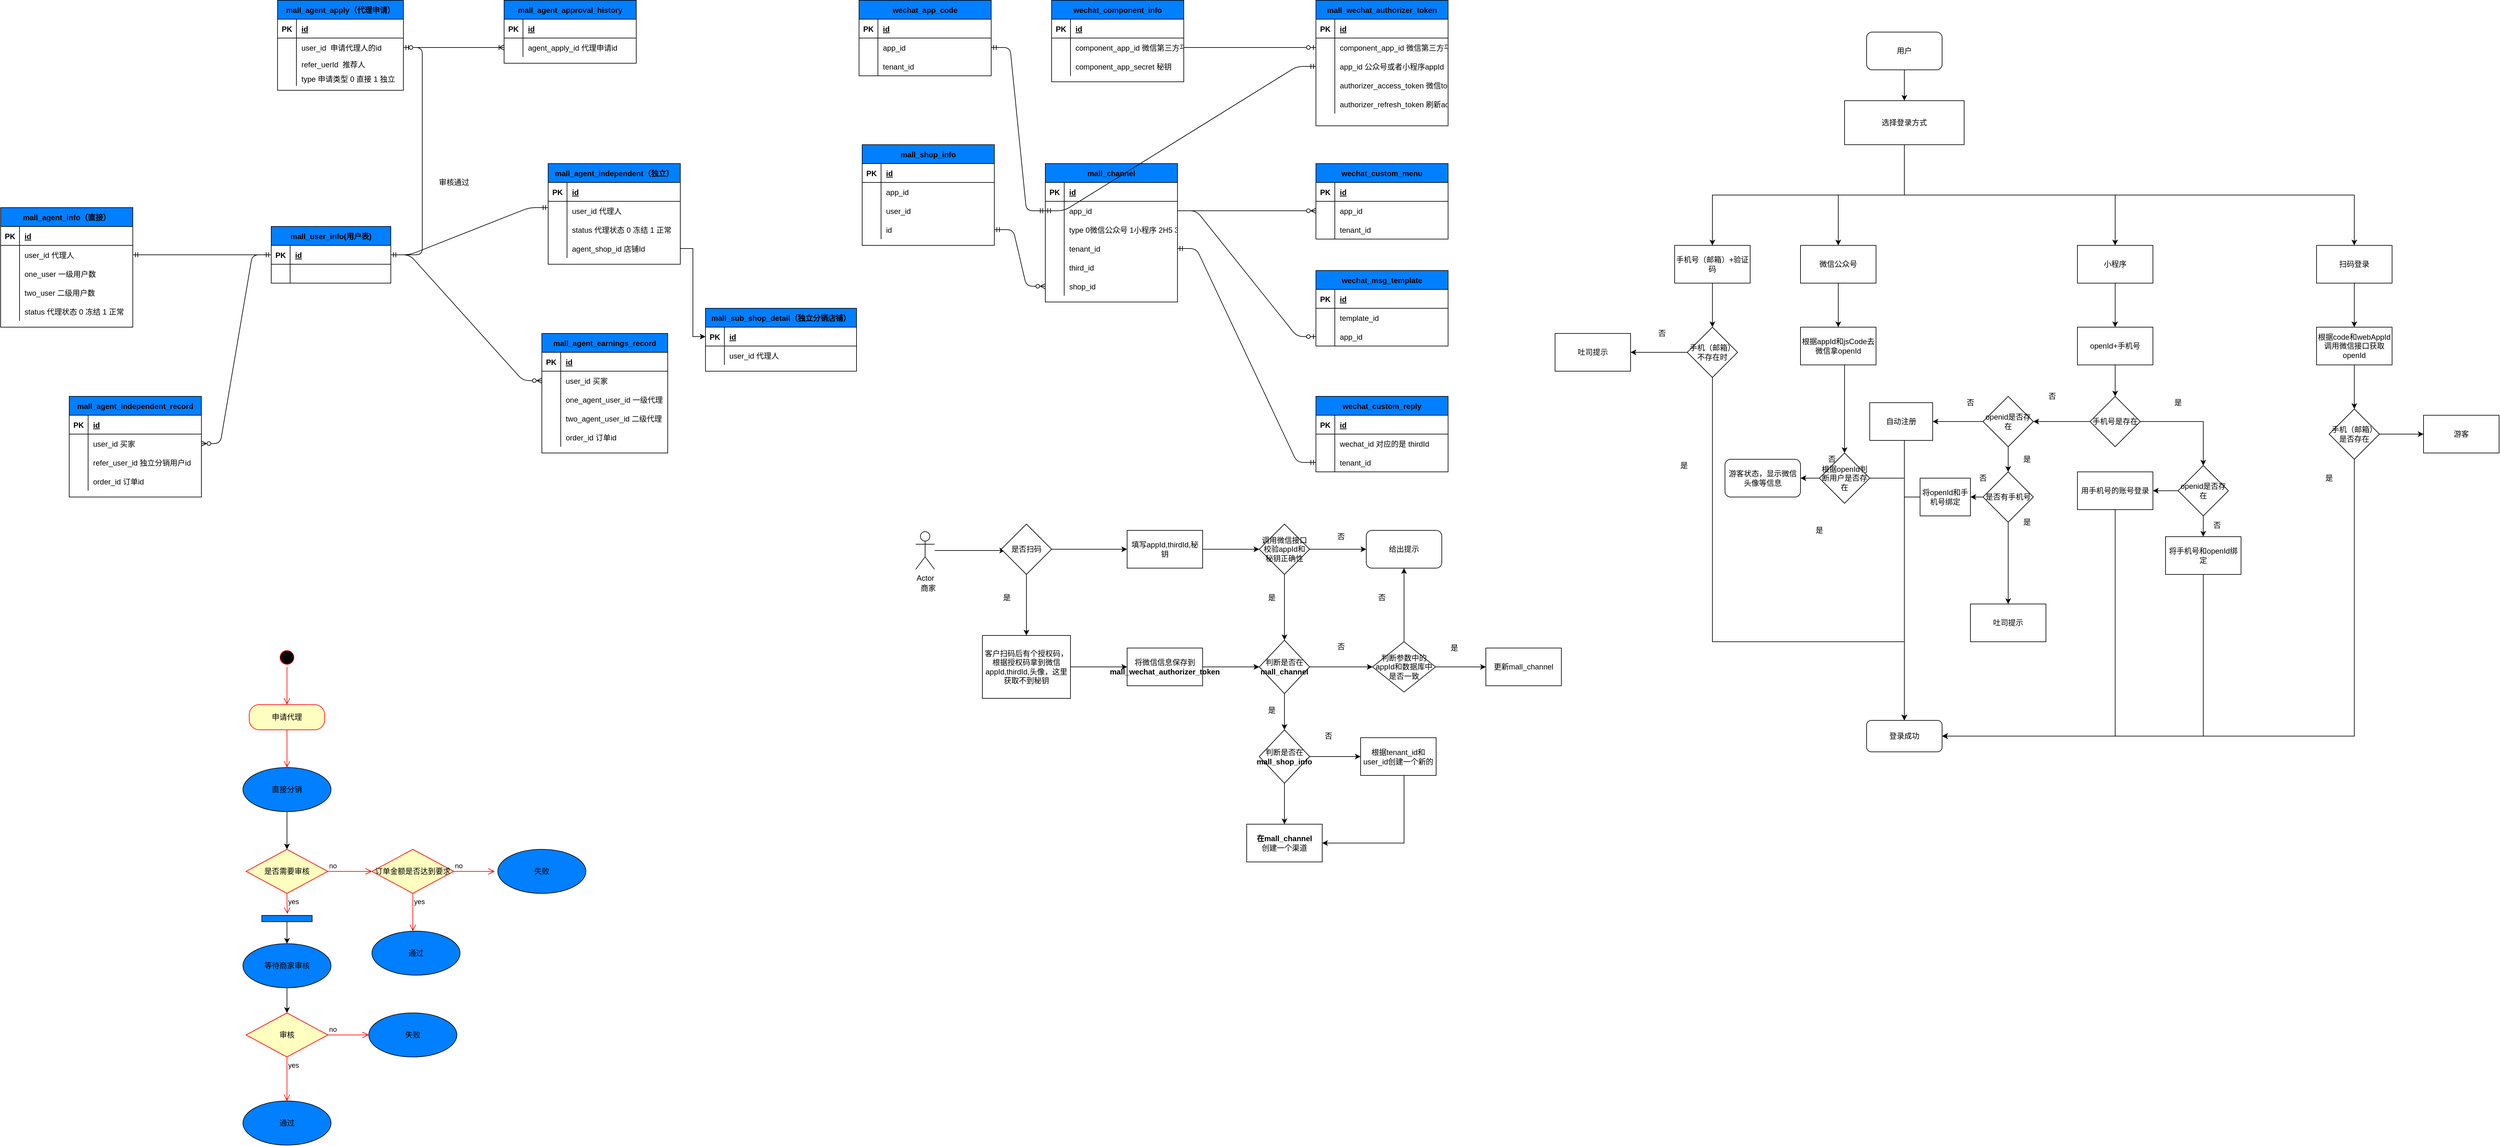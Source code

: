 <mxfile version="14.2.9" type="github">
  <diagram id="4r9hvT9p2KtW1Z8WkQpQ" name="Page-1">
    <mxGraphModel dx="1422" dy="762" grid="1" gridSize="10" guides="1" tooltips="1" connect="1" arrows="1" fold="1" page="1" pageScale="1" pageWidth="827" pageHeight="1169" math="0" shadow="0">
      <root>
        <mxCell id="0" />
        <mxCell id="1" parent="0" />
        <mxCell id="OjrGZWiavvONDlh6qy8l-2" value="mall_user_info(用户表)" style="shape=table;startSize=30;container=1;collapsible=1;childLayout=tableLayout;fixedRows=1;rowLines=0;fontStyle=1;align=center;resizeLast=1;fillColor=#007FFF;" parent="1" vertex="1">
          <mxGeometry x="630" y="410" width="190" height="90" as="geometry" />
        </mxCell>
        <mxCell id="OjrGZWiavvONDlh6qy8l-3" value="" style="shape=partialRectangle;collapsible=0;dropTarget=0;pointerEvents=0;fillColor=none;top=0;left=0;bottom=1;right=0;points=[[0,0.5],[1,0.5]];portConstraint=eastwest;" parent="OjrGZWiavvONDlh6qy8l-2" vertex="1">
          <mxGeometry y="30" width="190" height="30" as="geometry" />
        </mxCell>
        <mxCell id="OjrGZWiavvONDlh6qy8l-4" value="PK" style="shape=partialRectangle;connectable=0;fillColor=none;top=0;left=0;bottom=0;right=0;fontStyle=1;overflow=hidden;" parent="OjrGZWiavvONDlh6qy8l-3" vertex="1">
          <mxGeometry width="30" height="30" as="geometry" />
        </mxCell>
        <mxCell id="OjrGZWiavvONDlh6qy8l-5" value="id" style="shape=partialRectangle;connectable=0;fillColor=none;top=0;left=0;bottom=0;right=0;align=left;spacingLeft=6;fontStyle=5;overflow=hidden;" parent="OjrGZWiavvONDlh6qy8l-3" vertex="1">
          <mxGeometry x="30" width="160" height="30" as="geometry" />
        </mxCell>
        <mxCell id="OjrGZWiavvONDlh6qy8l-6" value="" style="shape=partialRectangle;collapsible=0;dropTarget=0;pointerEvents=0;fillColor=none;top=0;left=0;bottom=0;right=0;points=[[0,0.5],[1,0.5]];portConstraint=eastwest;" parent="OjrGZWiavvONDlh6qy8l-2" vertex="1">
          <mxGeometry y="60" width="190" height="30" as="geometry" />
        </mxCell>
        <mxCell id="OjrGZWiavvONDlh6qy8l-7" value="" style="shape=partialRectangle;connectable=0;fillColor=none;top=0;left=0;bottom=0;right=0;editable=1;overflow=hidden;" parent="OjrGZWiavvONDlh6qy8l-6" vertex="1">
          <mxGeometry width="30" height="30" as="geometry" />
        </mxCell>
        <mxCell id="OjrGZWiavvONDlh6qy8l-8" value="" style="shape=partialRectangle;connectable=0;fillColor=none;top=0;left=0;bottom=0;right=0;align=left;spacingLeft=6;overflow=hidden;" parent="OjrGZWiavvONDlh6qy8l-6" vertex="1">
          <mxGeometry x="30" width="160" height="30" as="geometry" />
        </mxCell>
        <mxCell id="OjrGZWiavvONDlh6qy8l-36" value="mall_agent_apply（代理申请）" style="shape=table;startSize=30;container=1;collapsible=1;childLayout=tableLayout;fixedRows=1;rowLines=0;fontStyle=1;align=center;resizeLast=1;fillColor=#007FFF;" parent="1" vertex="1">
          <mxGeometry x="640" y="50.5" width="200" height="143" as="geometry" />
        </mxCell>
        <mxCell id="OjrGZWiavvONDlh6qy8l-37" value="" style="shape=partialRectangle;collapsible=0;dropTarget=0;pointerEvents=0;fillColor=none;top=0;left=0;bottom=1;right=0;points=[[0,0.5],[1,0.5]];portConstraint=eastwest;" parent="OjrGZWiavvONDlh6qy8l-36" vertex="1">
          <mxGeometry y="30" width="200" height="30" as="geometry" />
        </mxCell>
        <mxCell id="OjrGZWiavvONDlh6qy8l-38" value="PK" style="shape=partialRectangle;connectable=0;fillColor=none;top=0;left=0;bottom=0;right=0;fontStyle=1;overflow=hidden;" parent="OjrGZWiavvONDlh6qy8l-37" vertex="1">
          <mxGeometry width="30" height="30" as="geometry" />
        </mxCell>
        <mxCell id="OjrGZWiavvONDlh6qy8l-39" value="id" style="shape=partialRectangle;connectable=0;fillColor=none;top=0;left=0;bottom=0;right=0;align=left;spacingLeft=6;fontStyle=5;overflow=hidden;" parent="OjrGZWiavvONDlh6qy8l-37" vertex="1">
          <mxGeometry x="30" width="170" height="30" as="geometry" />
        </mxCell>
        <mxCell id="OjrGZWiavvONDlh6qy8l-40" value="" style="shape=partialRectangle;collapsible=0;dropTarget=0;pointerEvents=0;fillColor=none;top=0;left=0;bottom=0;right=0;points=[[0,0.5],[1,0.5]];portConstraint=eastwest;" parent="OjrGZWiavvONDlh6qy8l-36" vertex="1">
          <mxGeometry y="60" width="200" height="30" as="geometry" />
        </mxCell>
        <mxCell id="OjrGZWiavvONDlh6qy8l-41" value="" style="shape=partialRectangle;connectable=0;fillColor=none;top=0;left=0;bottom=0;right=0;editable=1;overflow=hidden;" parent="OjrGZWiavvONDlh6qy8l-40" vertex="1">
          <mxGeometry width="30" height="30" as="geometry" />
        </mxCell>
        <mxCell id="OjrGZWiavvONDlh6qy8l-42" value="user_id  申请代理人的id" style="shape=partialRectangle;connectable=0;fillColor=none;top=0;left=0;bottom=0;right=0;align=left;spacingLeft=6;overflow=hidden;" parent="OjrGZWiavvONDlh6qy8l-40" vertex="1">
          <mxGeometry x="30" width="170" height="30" as="geometry" />
        </mxCell>
        <mxCell id="OjrGZWiavvONDlh6qy8l-43" value="" style="shape=partialRectangle;collapsible=0;dropTarget=0;pointerEvents=0;fillColor=none;top=0;left=0;bottom=0;right=0;points=[[0,0.5],[1,0.5]];portConstraint=eastwest;" parent="OjrGZWiavvONDlh6qy8l-36" vertex="1">
          <mxGeometry y="90" width="200" height="23" as="geometry" />
        </mxCell>
        <mxCell id="OjrGZWiavvONDlh6qy8l-44" value="" style="shape=partialRectangle;connectable=0;fillColor=none;top=0;left=0;bottom=0;right=0;editable=1;overflow=hidden;" parent="OjrGZWiavvONDlh6qy8l-43" vertex="1">
          <mxGeometry width="30" height="23" as="geometry" />
        </mxCell>
        <mxCell id="OjrGZWiavvONDlh6qy8l-45" value="refer_uerId  推荐人" style="shape=partialRectangle;connectable=0;fillColor=none;top=0;left=0;bottom=0;right=0;align=left;spacingLeft=6;overflow=hidden;" parent="OjrGZWiavvONDlh6qy8l-43" vertex="1">
          <mxGeometry x="30" width="170" height="23" as="geometry" />
        </mxCell>
        <mxCell id="OjrGZWiavvONDlh6qy8l-68" value="" style="shape=partialRectangle;collapsible=0;dropTarget=0;pointerEvents=0;fillColor=none;top=0;left=0;bottom=0;right=0;points=[[0,0.5],[1,0.5]];portConstraint=eastwest;" parent="OjrGZWiavvONDlh6qy8l-36" vertex="1">
          <mxGeometry y="113" width="200" height="23" as="geometry" />
        </mxCell>
        <mxCell id="OjrGZWiavvONDlh6qy8l-69" value="" style="shape=partialRectangle;connectable=0;fillColor=none;top=0;left=0;bottom=0;right=0;editable=1;overflow=hidden;" parent="OjrGZWiavvONDlh6qy8l-68" vertex="1">
          <mxGeometry width="30" height="23" as="geometry" />
        </mxCell>
        <mxCell id="OjrGZWiavvONDlh6qy8l-70" value="type 申请类型 0 直接 1 独立" style="shape=partialRectangle;connectable=0;fillColor=none;top=0;left=0;bottom=0;right=0;align=left;spacingLeft=6;overflow=hidden;" parent="OjrGZWiavvONDlh6qy8l-68" vertex="1">
          <mxGeometry x="30" width="170" height="23" as="geometry" />
        </mxCell>
        <mxCell id="OjrGZWiavvONDlh6qy8l-55" value="mall_agent_info（直接）" style="shape=table;startSize=30;container=1;collapsible=1;childLayout=tableLayout;fixedRows=1;rowLines=0;fontStyle=1;align=center;resizeLast=1;fillColor=#007FFF;" parent="1" vertex="1">
          <mxGeometry x="200" y="380" width="210" height="190" as="geometry" />
        </mxCell>
        <mxCell id="OjrGZWiavvONDlh6qy8l-56" value="" style="shape=partialRectangle;collapsible=0;dropTarget=0;pointerEvents=0;fillColor=none;top=0;left=0;bottom=1;right=0;points=[[0,0.5],[1,0.5]];portConstraint=eastwest;" parent="OjrGZWiavvONDlh6qy8l-55" vertex="1">
          <mxGeometry y="30" width="210" height="30" as="geometry" />
        </mxCell>
        <mxCell id="OjrGZWiavvONDlh6qy8l-57" value="PK" style="shape=partialRectangle;connectable=0;fillColor=none;top=0;left=0;bottom=0;right=0;fontStyle=1;overflow=hidden;" parent="OjrGZWiavvONDlh6qy8l-56" vertex="1">
          <mxGeometry width="30" height="30" as="geometry" />
        </mxCell>
        <mxCell id="OjrGZWiavvONDlh6qy8l-58" value="id" style="shape=partialRectangle;connectable=0;fillColor=none;top=0;left=0;bottom=0;right=0;align=left;spacingLeft=6;fontStyle=5;overflow=hidden;" parent="OjrGZWiavvONDlh6qy8l-56" vertex="1">
          <mxGeometry x="30" width="180" height="30" as="geometry" />
        </mxCell>
        <mxCell id="OjrGZWiavvONDlh6qy8l-59" value="" style="shape=partialRectangle;collapsible=0;dropTarget=0;pointerEvents=0;fillColor=none;top=0;left=0;bottom=0;right=0;points=[[0,0.5],[1,0.5]];portConstraint=eastwest;" parent="OjrGZWiavvONDlh6qy8l-55" vertex="1">
          <mxGeometry y="60" width="210" height="30" as="geometry" />
        </mxCell>
        <mxCell id="OjrGZWiavvONDlh6qy8l-60" value="" style="shape=partialRectangle;connectable=0;fillColor=none;top=0;left=0;bottom=0;right=0;editable=1;overflow=hidden;" parent="OjrGZWiavvONDlh6qy8l-59" vertex="1">
          <mxGeometry width="30" height="30" as="geometry" />
        </mxCell>
        <mxCell id="OjrGZWiavvONDlh6qy8l-61" value="user_id 代理人" style="shape=partialRectangle;connectable=0;fillColor=none;top=0;left=0;bottom=0;right=0;align=left;spacingLeft=6;overflow=hidden;" parent="OjrGZWiavvONDlh6qy8l-59" vertex="1">
          <mxGeometry x="30" width="180" height="30" as="geometry" />
        </mxCell>
        <mxCell id="OjrGZWiavvONDlh6qy8l-62" value="" style="shape=partialRectangle;collapsible=0;dropTarget=0;pointerEvents=0;fillColor=none;top=0;left=0;bottom=0;right=0;points=[[0,0.5],[1,0.5]];portConstraint=eastwest;" parent="OjrGZWiavvONDlh6qy8l-55" vertex="1">
          <mxGeometry y="90" width="210" height="30" as="geometry" />
        </mxCell>
        <mxCell id="OjrGZWiavvONDlh6qy8l-63" value="" style="shape=partialRectangle;connectable=0;fillColor=none;top=0;left=0;bottom=0;right=0;editable=1;overflow=hidden;" parent="OjrGZWiavvONDlh6qy8l-62" vertex="1">
          <mxGeometry width="30" height="30" as="geometry" />
        </mxCell>
        <mxCell id="OjrGZWiavvONDlh6qy8l-64" value="one_user 一级用户数" style="shape=partialRectangle;connectable=0;fillColor=none;top=0;left=0;bottom=0;right=0;align=left;spacingLeft=6;overflow=hidden;" parent="OjrGZWiavvONDlh6qy8l-62" vertex="1">
          <mxGeometry x="30" width="180" height="30" as="geometry" />
        </mxCell>
        <mxCell id="OjrGZWiavvONDlh6qy8l-65" value="" style="shape=partialRectangle;collapsible=0;dropTarget=0;pointerEvents=0;fillColor=none;top=0;left=0;bottom=0;right=0;points=[[0,0.5],[1,0.5]];portConstraint=eastwest;" parent="OjrGZWiavvONDlh6qy8l-55" vertex="1">
          <mxGeometry y="120" width="210" height="30" as="geometry" />
        </mxCell>
        <mxCell id="OjrGZWiavvONDlh6qy8l-66" value="" style="shape=partialRectangle;connectable=0;fillColor=none;top=0;left=0;bottom=0;right=0;editable=1;overflow=hidden;" parent="OjrGZWiavvONDlh6qy8l-65" vertex="1">
          <mxGeometry width="30" height="30" as="geometry" />
        </mxCell>
        <mxCell id="OjrGZWiavvONDlh6qy8l-67" value="two_user 二级用户数" style="shape=partialRectangle;connectable=0;fillColor=none;top=0;left=0;bottom=0;right=0;align=left;spacingLeft=6;overflow=hidden;" parent="OjrGZWiavvONDlh6qy8l-65" vertex="1">
          <mxGeometry x="30" width="180" height="30" as="geometry" />
        </mxCell>
        <mxCell id="OjrGZWiavvONDlh6qy8l-71" value="" style="shape=partialRectangle;collapsible=0;dropTarget=0;pointerEvents=0;fillColor=none;top=0;left=0;bottom=0;right=0;points=[[0,0.5],[1,0.5]];portConstraint=eastwest;" parent="OjrGZWiavvONDlh6qy8l-55" vertex="1">
          <mxGeometry y="150" width="210" height="30" as="geometry" />
        </mxCell>
        <mxCell id="OjrGZWiavvONDlh6qy8l-72" value="" style="shape=partialRectangle;connectable=0;fillColor=none;top=0;left=0;bottom=0;right=0;editable=1;overflow=hidden;" parent="OjrGZWiavvONDlh6qy8l-71" vertex="1">
          <mxGeometry width="30" height="30" as="geometry" />
        </mxCell>
        <mxCell id="OjrGZWiavvONDlh6qy8l-73" value="status 代理状态 0 冻结 1 正常" style="shape=partialRectangle;connectable=0;fillColor=none;top=0;left=0;bottom=0;right=0;align=left;spacingLeft=6;overflow=hidden;" parent="OjrGZWiavvONDlh6qy8l-71" vertex="1">
          <mxGeometry x="30" width="180" height="30" as="geometry" />
        </mxCell>
        <mxCell id="OjrGZWiavvONDlh6qy8l-79" value="mall_agent_independent（独立）" style="shape=table;startSize=30;container=1;collapsible=1;childLayout=tableLayout;fixedRows=1;rowLines=0;fontStyle=1;align=center;resizeLast=1;fillColor=#007FFF;" parent="1" vertex="1">
          <mxGeometry x="1070" y="310" width="210" height="160" as="geometry" />
        </mxCell>
        <mxCell id="OjrGZWiavvONDlh6qy8l-80" value="" style="shape=partialRectangle;collapsible=0;dropTarget=0;pointerEvents=0;fillColor=none;top=0;left=0;bottom=1;right=0;points=[[0,0.5],[1,0.5]];portConstraint=eastwest;" parent="OjrGZWiavvONDlh6qy8l-79" vertex="1">
          <mxGeometry y="30" width="210" height="30" as="geometry" />
        </mxCell>
        <mxCell id="OjrGZWiavvONDlh6qy8l-81" value="PK" style="shape=partialRectangle;connectable=0;fillColor=none;top=0;left=0;bottom=0;right=0;fontStyle=1;overflow=hidden;" parent="OjrGZWiavvONDlh6qy8l-80" vertex="1">
          <mxGeometry width="30" height="30" as="geometry" />
        </mxCell>
        <mxCell id="OjrGZWiavvONDlh6qy8l-82" value="id" style="shape=partialRectangle;connectable=0;fillColor=none;top=0;left=0;bottom=0;right=0;align=left;spacingLeft=6;fontStyle=5;overflow=hidden;" parent="OjrGZWiavvONDlh6qy8l-80" vertex="1">
          <mxGeometry x="30" width="180" height="30" as="geometry" />
        </mxCell>
        <mxCell id="OjrGZWiavvONDlh6qy8l-83" value="" style="shape=partialRectangle;collapsible=0;dropTarget=0;pointerEvents=0;fillColor=none;top=0;left=0;bottom=0;right=0;points=[[0,0.5],[1,0.5]];portConstraint=eastwest;" parent="OjrGZWiavvONDlh6qy8l-79" vertex="1">
          <mxGeometry y="60" width="210" height="30" as="geometry" />
        </mxCell>
        <mxCell id="OjrGZWiavvONDlh6qy8l-84" value="" style="shape=partialRectangle;connectable=0;fillColor=none;top=0;left=0;bottom=0;right=0;editable=1;overflow=hidden;" parent="OjrGZWiavvONDlh6qy8l-83" vertex="1">
          <mxGeometry width="30" height="30" as="geometry" />
        </mxCell>
        <mxCell id="OjrGZWiavvONDlh6qy8l-85" value="user_id 代理人" style="shape=partialRectangle;connectable=0;fillColor=none;top=0;left=0;bottom=0;right=0;align=left;spacingLeft=6;overflow=hidden;" parent="OjrGZWiavvONDlh6qy8l-83" vertex="1">
          <mxGeometry x="30" width="180" height="30" as="geometry" />
        </mxCell>
        <mxCell id="OjrGZWiavvONDlh6qy8l-92" value="" style="shape=partialRectangle;collapsible=0;dropTarget=0;pointerEvents=0;fillColor=none;top=0;left=0;bottom=0;right=0;points=[[0,0.5],[1,0.5]];portConstraint=eastwest;" parent="OjrGZWiavvONDlh6qy8l-79" vertex="1">
          <mxGeometry y="90" width="210" height="30" as="geometry" />
        </mxCell>
        <mxCell id="OjrGZWiavvONDlh6qy8l-93" value="" style="shape=partialRectangle;connectable=0;fillColor=none;top=0;left=0;bottom=0;right=0;editable=1;overflow=hidden;" parent="OjrGZWiavvONDlh6qy8l-92" vertex="1">
          <mxGeometry width="30" height="30" as="geometry" />
        </mxCell>
        <mxCell id="OjrGZWiavvONDlh6qy8l-94" value="status 代理状态 0 冻结 1 正常" style="shape=partialRectangle;connectable=0;fillColor=none;top=0;left=0;bottom=0;right=0;align=left;spacingLeft=6;overflow=hidden;" parent="OjrGZWiavvONDlh6qy8l-92" vertex="1">
          <mxGeometry x="30" width="180" height="30" as="geometry" />
        </mxCell>
        <mxCell id="OjrGZWiavvONDlh6qy8l-95" value="" style="shape=partialRectangle;collapsible=0;dropTarget=0;pointerEvents=0;fillColor=none;top=0;left=0;bottom=0;right=0;points=[[0,0.5],[1,0.5]];portConstraint=eastwest;" parent="OjrGZWiavvONDlh6qy8l-79" vertex="1">
          <mxGeometry y="120" width="210" height="30" as="geometry" />
        </mxCell>
        <mxCell id="OjrGZWiavvONDlh6qy8l-96" value="" style="shape=partialRectangle;connectable=0;fillColor=none;top=0;left=0;bottom=0;right=0;editable=1;overflow=hidden;" parent="OjrGZWiavvONDlh6qy8l-95" vertex="1">
          <mxGeometry width="30" height="30" as="geometry" />
        </mxCell>
        <mxCell id="OjrGZWiavvONDlh6qy8l-97" value="agent_shop_id 店铺Id" style="shape=partialRectangle;connectable=0;fillColor=none;top=0;left=0;bottom=0;right=0;align=left;spacingLeft=6;overflow=hidden;" parent="OjrGZWiavvONDlh6qy8l-95" vertex="1">
          <mxGeometry x="30" width="180" height="30" as="geometry" />
        </mxCell>
        <mxCell id="OjrGZWiavvONDlh6qy8l-101" value="审核通过" style="text;html=1;align=center;verticalAlign=middle;resizable=0;points=[];autosize=1;" parent="1" vertex="1">
          <mxGeometry x="890" y="330" width="60" height="20" as="geometry" />
        </mxCell>
        <mxCell id="OjrGZWiavvONDlh6qy8l-102" value="mall_agent_earnings_record" style="shape=table;startSize=30;container=1;collapsible=1;childLayout=tableLayout;fixedRows=1;rowLines=0;fontStyle=1;align=center;resizeLast=1;fillColor=#007FFF;" parent="1" vertex="1">
          <mxGeometry x="1060" y="580" width="200" height="190" as="geometry" />
        </mxCell>
        <mxCell id="OjrGZWiavvONDlh6qy8l-103" value="" style="shape=partialRectangle;collapsible=0;dropTarget=0;pointerEvents=0;fillColor=none;top=0;left=0;bottom=1;right=0;points=[[0,0.5],[1,0.5]];portConstraint=eastwest;" parent="OjrGZWiavvONDlh6qy8l-102" vertex="1">
          <mxGeometry y="30" width="200" height="30" as="geometry" />
        </mxCell>
        <mxCell id="OjrGZWiavvONDlh6qy8l-104" value="PK" style="shape=partialRectangle;connectable=0;fillColor=none;top=0;left=0;bottom=0;right=0;fontStyle=1;overflow=hidden;" parent="OjrGZWiavvONDlh6qy8l-103" vertex="1">
          <mxGeometry width="30" height="30" as="geometry" />
        </mxCell>
        <mxCell id="OjrGZWiavvONDlh6qy8l-105" value="id" style="shape=partialRectangle;connectable=0;fillColor=none;top=0;left=0;bottom=0;right=0;align=left;spacingLeft=6;fontStyle=5;overflow=hidden;" parent="OjrGZWiavvONDlh6qy8l-103" vertex="1">
          <mxGeometry x="30" width="170" height="30" as="geometry" />
        </mxCell>
        <mxCell id="OjrGZWiavvONDlh6qy8l-106" value="" style="shape=partialRectangle;collapsible=0;dropTarget=0;pointerEvents=0;fillColor=none;top=0;left=0;bottom=0;right=0;points=[[0,0.5],[1,0.5]];portConstraint=eastwest;" parent="OjrGZWiavvONDlh6qy8l-102" vertex="1">
          <mxGeometry y="60" width="200" height="30" as="geometry" />
        </mxCell>
        <mxCell id="OjrGZWiavvONDlh6qy8l-107" value="" style="shape=partialRectangle;connectable=0;fillColor=none;top=0;left=0;bottom=0;right=0;editable=1;overflow=hidden;" parent="OjrGZWiavvONDlh6qy8l-106" vertex="1">
          <mxGeometry width="30" height="30" as="geometry" />
        </mxCell>
        <mxCell id="OjrGZWiavvONDlh6qy8l-108" value="user_id 买家" style="shape=partialRectangle;connectable=0;fillColor=none;top=0;left=0;bottom=0;right=0;align=left;spacingLeft=6;overflow=hidden;" parent="OjrGZWiavvONDlh6qy8l-106" vertex="1">
          <mxGeometry x="30" width="170" height="30" as="geometry" />
        </mxCell>
        <mxCell id="OjrGZWiavvONDlh6qy8l-109" value="" style="shape=partialRectangle;collapsible=0;dropTarget=0;pointerEvents=0;fillColor=none;top=0;left=0;bottom=0;right=0;points=[[0,0.5],[1,0.5]];portConstraint=eastwest;" parent="OjrGZWiavvONDlh6qy8l-102" vertex="1">
          <mxGeometry y="90" width="200" height="30" as="geometry" />
        </mxCell>
        <mxCell id="OjrGZWiavvONDlh6qy8l-110" value="" style="shape=partialRectangle;connectable=0;fillColor=none;top=0;left=0;bottom=0;right=0;editable=1;overflow=hidden;" parent="OjrGZWiavvONDlh6qy8l-109" vertex="1">
          <mxGeometry width="30" height="30" as="geometry" />
        </mxCell>
        <mxCell id="OjrGZWiavvONDlh6qy8l-111" value="one_agent_user_id 一级代理" style="shape=partialRectangle;connectable=0;fillColor=none;top=0;left=0;bottom=0;right=0;align=left;spacingLeft=6;overflow=hidden;" parent="OjrGZWiavvONDlh6qy8l-109" vertex="1">
          <mxGeometry x="30" width="170" height="30" as="geometry" />
        </mxCell>
        <mxCell id="OjrGZWiavvONDlh6qy8l-112" value="" style="shape=partialRectangle;collapsible=0;dropTarget=0;pointerEvents=0;fillColor=none;top=0;left=0;bottom=0;right=0;points=[[0,0.5],[1,0.5]];portConstraint=eastwest;" parent="OjrGZWiavvONDlh6qy8l-102" vertex="1">
          <mxGeometry y="120" width="200" height="30" as="geometry" />
        </mxCell>
        <mxCell id="OjrGZWiavvONDlh6qy8l-113" value="" style="shape=partialRectangle;connectable=0;fillColor=none;top=0;left=0;bottom=0;right=0;editable=1;overflow=hidden;" parent="OjrGZWiavvONDlh6qy8l-112" vertex="1">
          <mxGeometry width="30" height="30" as="geometry" />
        </mxCell>
        <mxCell id="OjrGZWiavvONDlh6qy8l-114" value="two_agent_user_id 二级代理" style="shape=partialRectangle;connectable=0;fillColor=none;top=0;left=0;bottom=0;right=0;align=left;spacingLeft=6;overflow=hidden;" parent="OjrGZWiavvONDlh6qy8l-112" vertex="1">
          <mxGeometry x="30" width="170" height="30" as="geometry" />
        </mxCell>
        <mxCell id="OjrGZWiavvONDlh6qy8l-115" value="" style="shape=partialRectangle;collapsible=0;dropTarget=0;pointerEvents=0;fillColor=none;top=0;left=0;bottom=0;right=0;points=[[0,0.5],[1,0.5]];portConstraint=eastwest;" parent="OjrGZWiavvONDlh6qy8l-102" vertex="1">
          <mxGeometry y="150" width="200" height="30" as="geometry" />
        </mxCell>
        <mxCell id="OjrGZWiavvONDlh6qy8l-116" value="" style="shape=partialRectangle;connectable=0;fillColor=none;top=0;left=0;bottom=0;right=0;editable=1;overflow=hidden;" parent="OjrGZWiavvONDlh6qy8l-115" vertex="1">
          <mxGeometry width="30" height="30" as="geometry" />
        </mxCell>
        <mxCell id="OjrGZWiavvONDlh6qy8l-117" value="order_id 订单id" style="shape=partialRectangle;connectable=0;fillColor=none;top=0;left=0;bottom=0;right=0;align=left;spacingLeft=6;overflow=hidden;" parent="OjrGZWiavvONDlh6qy8l-115" vertex="1">
          <mxGeometry x="30" width="170" height="30" as="geometry" />
        </mxCell>
        <mxCell id="OjrGZWiavvONDlh6qy8l-118" value="mall_agent_independent_record" style="shape=table;startSize=30;container=1;collapsible=1;childLayout=tableLayout;fixedRows=1;rowLines=0;fontStyle=1;align=center;resizeLast=1;fillColor=#007FFF;" parent="1" vertex="1">
          <mxGeometry x="309" y="680" width="210" height="160" as="geometry" />
        </mxCell>
        <mxCell id="OjrGZWiavvONDlh6qy8l-119" value="" style="shape=partialRectangle;collapsible=0;dropTarget=0;pointerEvents=0;fillColor=none;top=0;left=0;bottom=1;right=0;points=[[0,0.5],[1,0.5]];portConstraint=eastwest;" parent="OjrGZWiavvONDlh6qy8l-118" vertex="1">
          <mxGeometry y="30" width="210" height="30" as="geometry" />
        </mxCell>
        <mxCell id="OjrGZWiavvONDlh6qy8l-120" value="PK" style="shape=partialRectangle;connectable=0;fillColor=none;top=0;left=0;bottom=0;right=0;fontStyle=1;overflow=hidden;" parent="OjrGZWiavvONDlh6qy8l-119" vertex="1">
          <mxGeometry width="30" height="30" as="geometry" />
        </mxCell>
        <mxCell id="OjrGZWiavvONDlh6qy8l-121" value="id" style="shape=partialRectangle;connectable=0;fillColor=none;top=0;left=0;bottom=0;right=0;align=left;spacingLeft=6;fontStyle=5;overflow=hidden;" parent="OjrGZWiavvONDlh6qy8l-119" vertex="1">
          <mxGeometry x="30" width="180" height="30" as="geometry" />
        </mxCell>
        <mxCell id="OjrGZWiavvONDlh6qy8l-122" value="" style="shape=partialRectangle;collapsible=0;dropTarget=0;pointerEvents=0;fillColor=none;top=0;left=0;bottom=0;right=0;points=[[0,0.5],[1,0.5]];portConstraint=eastwest;" parent="OjrGZWiavvONDlh6qy8l-118" vertex="1">
          <mxGeometry y="60" width="210" height="30" as="geometry" />
        </mxCell>
        <mxCell id="OjrGZWiavvONDlh6qy8l-123" value="" style="shape=partialRectangle;connectable=0;fillColor=none;top=0;left=0;bottom=0;right=0;editable=1;overflow=hidden;" parent="OjrGZWiavvONDlh6qy8l-122" vertex="1">
          <mxGeometry width="30" height="30" as="geometry" />
        </mxCell>
        <mxCell id="OjrGZWiavvONDlh6qy8l-124" value="user_id 买家" style="shape=partialRectangle;connectable=0;fillColor=none;top=0;left=0;bottom=0;right=0;align=left;spacingLeft=6;overflow=hidden;" parent="OjrGZWiavvONDlh6qy8l-122" vertex="1">
          <mxGeometry x="30" width="180" height="30" as="geometry" />
        </mxCell>
        <mxCell id="OjrGZWiavvONDlh6qy8l-128" value="" style="shape=partialRectangle;collapsible=0;dropTarget=0;pointerEvents=0;fillColor=none;top=0;left=0;bottom=0;right=0;points=[[0,0.5],[1,0.5]];portConstraint=eastwest;" parent="OjrGZWiavvONDlh6qy8l-118" vertex="1">
          <mxGeometry y="90" width="210" height="30" as="geometry" />
        </mxCell>
        <mxCell id="OjrGZWiavvONDlh6qy8l-129" value="" style="shape=partialRectangle;connectable=0;fillColor=none;top=0;left=0;bottom=0;right=0;editable=1;overflow=hidden;" parent="OjrGZWiavvONDlh6qy8l-128" vertex="1">
          <mxGeometry width="30" height="30" as="geometry" />
        </mxCell>
        <mxCell id="OjrGZWiavvONDlh6qy8l-130" value="refer_user_id 独立分销用户id" style="shape=partialRectangle;connectable=0;fillColor=none;top=0;left=0;bottom=0;right=0;align=left;spacingLeft=6;overflow=hidden;" parent="OjrGZWiavvONDlh6qy8l-128" vertex="1">
          <mxGeometry x="30" width="180" height="30" as="geometry" />
        </mxCell>
        <mxCell id="OjrGZWiavvONDlh6qy8l-131" value="" style="shape=partialRectangle;collapsible=0;dropTarget=0;pointerEvents=0;fillColor=none;top=0;left=0;bottom=0;right=0;points=[[0,0.5],[1,0.5]];portConstraint=eastwest;" parent="OjrGZWiavvONDlh6qy8l-118" vertex="1">
          <mxGeometry y="120" width="210" height="30" as="geometry" />
        </mxCell>
        <mxCell id="OjrGZWiavvONDlh6qy8l-132" value="" style="shape=partialRectangle;connectable=0;fillColor=none;top=0;left=0;bottom=0;right=0;editable=1;overflow=hidden;" parent="OjrGZWiavvONDlh6qy8l-131" vertex="1">
          <mxGeometry width="30" height="30" as="geometry" />
        </mxCell>
        <mxCell id="OjrGZWiavvONDlh6qy8l-133" value="order_id 订单id" style="shape=partialRectangle;connectable=0;fillColor=none;top=0;left=0;bottom=0;right=0;align=left;spacingLeft=6;overflow=hidden;" parent="OjrGZWiavvONDlh6qy8l-131" vertex="1">
          <mxGeometry x="30" width="180" height="30" as="geometry" />
        </mxCell>
        <mxCell id="OjrGZWiavvONDlh6qy8l-134" value="mall_agent_approval_history" style="shape=table;startSize=30;container=1;collapsible=1;childLayout=tableLayout;fixedRows=1;rowLines=0;fontStyle=1;align=center;resizeLast=1;fillColor=#007FFF;" parent="1" vertex="1">
          <mxGeometry x="1000" y="50.5" width="210" height="100" as="geometry" />
        </mxCell>
        <mxCell id="OjrGZWiavvONDlh6qy8l-135" value="" style="shape=partialRectangle;collapsible=0;dropTarget=0;pointerEvents=0;fillColor=none;top=0;left=0;bottom=1;right=0;points=[[0,0.5],[1,0.5]];portConstraint=eastwest;" parent="OjrGZWiavvONDlh6qy8l-134" vertex="1">
          <mxGeometry y="30" width="210" height="30" as="geometry" />
        </mxCell>
        <mxCell id="OjrGZWiavvONDlh6qy8l-136" value="PK" style="shape=partialRectangle;connectable=0;fillColor=none;top=0;left=0;bottom=0;right=0;fontStyle=1;overflow=hidden;" parent="OjrGZWiavvONDlh6qy8l-135" vertex="1">
          <mxGeometry width="30" height="30" as="geometry" />
        </mxCell>
        <mxCell id="OjrGZWiavvONDlh6qy8l-137" value="id" style="shape=partialRectangle;connectable=0;fillColor=none;top=0;left=0;bottom=0;right=0;align=left;spacingLeft=6;fontStyle=5;overflow=hidden;" parent="OjrGZWiavvONDlh6qy8l-135" vertex="1">
          <mxGeometry x="30" width="180" height="30" as="geometry" />
        </mxCell>
        <mxCell id="OjrGZWiavvONDlh6qy8l-138" value="" style="shape=partialRectangle;collapsible=0;dropTarget=0;pointerEvents=0;fillColor=none;top=0;left=0;bottom=0;right=0;points=[[0,0.5],[1,0.5]];portConstraint=eastwest;" parent="OjrGZWiavvONDlh6qy8l-134" vertex="1">
          <mxGeometry y="60" width="210" height="30" as="geometry" />
        </mxCell>
        <mxCell id="OjrGZWiavvONDlh6qy8l-139" value="" style="shape=partialRectangle;connectable=0;fillColor=none;top=0;left=0;bottom=0;right=0;editable=1;overflow=hidden;" parent="OjrGZWiavvONDlh6qy8l-138" vertex="1">
          <mxGeometry width="30" height="30" as="geometry" />
        </mxCell>
        <mxCell id="OjrGZWiavvONDlh6qy8l-140" value="agent_apply_id 代理申请id" style="shape=partialRectangle;connectable=0;fillColor=none;top=0;left=0;bottom=0;right=0;align=left;spacingLeft=6;overflow=hidden;" parent="OjrGZWiavvONDlh6qy8l-138" vertex="1">
          <mxGeometry x="30" width="180" height="30" as="geometry" />
        </mxCell>
        <mxCell id="OjrGZWiavvONDlh6qy8l-156" value="mall_sub_shop_detail（独立分销店铺）" style="shape=table;startSize=30;container=1;collapsible=1;childLayout=tableLayout;fixedRows=1;rowLines=0;fontStyle=1;align=center;resizeLast=1;fillColor=#007FFF;" parent="1" vertex="1">
          <mxGeometry x="1320" y="540" width="240" height="100" as="geometry" />
        </mxCell>
        <mxCell id="OjrGZWiavvONDlh6qy8l-157" value="" style="shape=partialRectangle;collapsible=0;dropTarget=0;pointerEvents=0;fillColor=none;top=0;left=0;bottom=1;right=0;points=[[0,0.5],[1,0.5]];portConstraint=eastwest;" parent="OjrGZWiavvONDlh6qy8l-156" vertex="1">
          <mxGeometry y="30" width="240" height="30" as="geometry" />
        </mxCell>
        <mxCell id="OjrGZWiavvONDlh6qy8l-158" value="PK" style="shape=partialRectangle;connectable=0;fillColor=none;top=0;left=0;bottom=0;right=0;fontStyle=1;overflow=hidden;" parent="OjrGZWiavvONDlh6qy8l-157" vertex="1">
          <mxGeometry width="30" height="30" as="geometry" />
        </mxCell>
        <mxCell id="OjrGZWiavvONDlh6qy8l-159" value="id" style="shape=partialRectangle;connectable=0;fillColor=none;top=0;left=0;bottom=0;right=0;align=left;spacingLeft=6;fontStyle=5;overflow=hidden;" parent="OjrGZWiavvONDlh6qy8l-157" vertex="1">
          <mxGeometry x="30" width="210" height="30" as="geometry" />
        </mxCell>
        <mxCell id="OjrGZWiavvONDlh6qy8l-160" value="" style="shape=partialRectangle;collapsible=0;dropTarget=0;pointerEvents=0;fillColor=none;top=0;left=0;bottom=0;right=0;points=[[0,0.5],[1,0.5]];portConstraint=eastwest;" parent="OjrGZWiavvONDlh6qy8l-156" vertex="1">
          <mxGeometry y="60" width="240" height="30" as="geometry" />
        </mxCell>
        <mxCell id="OjrGZWiavvONDlh6qy8l-161" value="" style="shape=partialRectangle;connectable=0;fillColor=none;top=0;left=0;bottom=0;right=0;editable=1;overflow=hidden;" parent="OjrGZWiavvONDlh6qy8l-160" vertex="1">
          <mxGeometry width="30" height="30" as="geometry" />
        </mxCell>
        <mxCell id="OjrGZWiavvONDlh6qy8l-162" value="user_id 代理人" style="shape=partialRectangle;connectable=0;fillColor=none;top=0;left=0;bottom=0;right=0;align=left;spacingLeft=6;overflow=hidden;" parent="OjrGZWiavvONDlh6qy8l-160" vertex="1">
          <mxGeometry x="30" width="210" height="30" as="geometry" />
        </mxCell>
        <mxCell id="OjrGZWiavvONDlh6qy8l-169" style="edgeStyle=orthogonalEdgeStyle;rounded=0;orthogonalLoop=1;jettySize=auto;html=1;entryX=0;entryY=0.5;entryDx=0;entryDy=0;" parent="1" source="OjrGZWiavvONDlh6qy8l-95" target="OjrGZWiavvONDlh6qy8l-157" edge="1">
          <mxGeometry relative="1" as="geometry" />
        </mxCell>
        <mxCell id="OjrGZWiavvONDlh6qy8l-209" value="" style="edgeStyle=entityRelationEdgeStyle;fontSize=12;html=1;endArrow=ERmandOne;startArrow=ERmandOne;exitX=1;exitY=0.5;exitDx=0;exitDy=0;" parent="1" source="OjrGZWiavvONDlh6qy8l-3" edge="1">
          <mxGeometry width="100" height="100" relative="1" as="geometry">
            <mxPoint x="970" y="480" as="sourcePoint" />
            <mxPoint x="1070" y="380" as="targetPoint" />
          </mxGeometry>
        </mxCell>
        <mxCell id="OjrGZWiavvONDlh6qy8l-210" value="" style="edgeStyle=entityRelationEdgeStyle;fontSize=12;html=1;endArrow=ERmandOne;startArrow=ERmandOne;exitX=1;exitY=0.5;exitDx=0;exitDy=0;" parent="1" source="OjrGZWiavvONDlh6qy8l-3" target="OjrGZWiavvONDlh6qy8l-40" edge="1">
          <mxGeometry width="100" height="100" relative="1" as="geometry">
            <mxPoint x="810" y="660" as="sourcePoint" />
            <mxPoint x="910" y="560" as="targetPoint" />
          </mxGeometry>
        </mxCell>
        <mxCell id="OjrGZWiavvONDlh6qy8l-211" value="" style="edgeStyle=entityRelationEdgeStyle;fontSize=12;html=1;endArrow=ERoneToMany;startArrow=ERzeroToOne;exitX=1;exitY=0.5;exitDx=0;exitDy=0;entryX=0;entryY=0.5;entryDx=0;entryDy=0;" parent="1" source="OjrGZWiavvONDlh6qy8l-40" target="OjrGZWiavvONDlh6qy8l-138" edge="1">
          <mxGeometry width="100" height="100" relative="1" as="geometry">
            <mxPoint x="850" y="210" as="sourcePoint" />
            <mxPoint x="950" y="110" as="targetPoint" />
          </mxGeometry>
        </mxCell>
        <mxCell id="OjrGZWiavvONDlh6qy8l-212" value="" style="edgeStyle=entityRelationEdgeStyle;fontSize=12;html=1;endArrow=ERzeroToMany;startArrow=ERmandOne;entryX=0;entryY=0.5;entryDx=0;entryDy=0;exitX=1;exitY=0.5;exitDx=0;exitDy=0;" parent="1" source="OjrGZWiavvONDlh6qy8l-3" target="OjrGZWiavvONDlh6qy8l-106" edge="1">
          <mxGeometry width="100" height="100" relative="1" as="geometry">
            <mxPoint x="780" y="710" as="sourcePoint" />
            <mxPoint x="880" y="610" as="targetPoint" />
          </mxGeometry>
        </mxCell>
        <mxCell id="OjrGZWiavvONDlh6qy8l-213" value="" style="edgeStyle=entityRelationEdgeStyle;fontSize=12;html=1;endArrow=ERzeroToMany;startArrow=ERmandOne;exitX=0;exitY=0.5;exitDx=0;exitDy=0;" parent="1" source="OjrGZWiavvONDlh6qy8l-3" target="OjrGZWiavvONDlh6qy8l-122" edge="1">
          <mxGeometry width="100" height="100" relative="1" as="geometry">
            <mxPoint x="700" y="830" as="sourcePoint" />
            <mxPoint x="800" y="730" as="targetPoint" />
          </mxGeometry>
        </mxCell>
        <mxCell id="OjrGZWiavvONDlh6qy8l-214" value="" style="edgeStyle=entityRelationEdgeStyle;fontSize=12;html=1;endArrow=ERmandOne;startArrow=ERmandOne;" parent="1" source="OjrGZWiavvONDlh6qy8l-59" edge="1">
          <mxGeometry width="100" height="100" relative="1" as="geometry">
            <mxPoint x="500" y="510" as="sourcePoint" />
            <mxPoint x="630" y="455" as="targetPoint" />
          </mxGeometry>
        </mxCell>
        <mxCell id="OjrGZWiavvONDlh6qy8l-220" value="" style="ellipse;html=1;shape=startState;fillColor=#000000;strokeColor=#ff0000;" parent="1" vertex="1">
          <mxGeometry x="640" y="1080" width="30" height="30" as="geometry" />
        </mxCell>
        <mxCell id="OjrGZWiavvONDlh6qy8l-221" value="" style="edgeStyle=orthogonalEdgeStyle;html=1;verticalAlign=bottom;endArrow=open;endSize=8;strokeColor=#ff0000;" parent="1" source="OjrGZWiavvONDlh6qy8l-220" edge="1">
          <mxGeometry relative="1" as="geometry">
            <mxPoint x="655" y="1170" as="targetPoint" />
          </mxGeometry>
        </mxCell>
        <mxCell id="OjrGZWiavvONDlh6qy8l-222" value="申请代理" style="rounded=1;whiteSpace=wrap;html=1;arcSize=40;fontColor=#000000;fillColor=#ffffc0;strokeColor=#ff0000;" parent="1" vertex="1">
          <mxGeometry x="595" y="1170" width="120" height="40" as="geometry" />
        </mxCell>
        <mxCell id="OjrGZWiavvONDlh6qy8l-223" value="" style="edgeStyle=orthogonalEdgeStyle;html=1;verticalAlign=bottom;endArrow=open;endSize=8;strokeColor=#ff0000;" parent="1" source="OjrGZWiavvONDlh6qy8l-222" edge="1">
          <mxGeometry relative="1" as="geometry">
            <mxPoint x="655" y="1270" as="targetPoint" />
          </mxGeometry>
        </mxCell>
        <mxCell id="OjrGZWiavvONDlh6qy8l-232" value="" style="edgeStyle=orthogonalEdgeStyle;rounded=0;orthogonalLoop=1;jettySize=auto;html=1;" parent="1" source="OjrGZWiavvONDlh6qy8l-225" target="OjrGZWiavvONDlh6qy8l-229" edge="1">
          <mxGeometry relative="1" as="geometry" />
        </mxCell>
        <mxCell id="OjrGZWiavvONDlh6qy8l-225" value="直接分销" style="ellipse;whiteSpace=wrap;html=1;fillColor=#007FFF;" parent="1" vertex="1">
          <mxGeometry x="585" y="1270" width="140" height="70" as="geometry" />
        </mxCell>
        <mxCell id="OjrGZWiavvONDlh6qy8l-229" value="是否需要审核" style="rhombus;whiteSpace=wrap;html=1;fillColor=#ffffc0;strokeColor=#ff0000;" parent="1" vertex="1">
          <mxGeometry x="590" y="1400" width="130" height="70" as="geometry" />
        </mxCell>
        <mxCell id="OjrGZWiavvONDlh6qy8l-230" value="no" style="edgeStyle=orthogonalEdgeStyle;html=1;align=left;verticalAlign=bottom;endArrow=open;endSize=8;strokeColor=#ff0000;" parent="1" source="OjrGZWiavvONDlh6qy8l-229" edge="1">
          <mxGeometry x="-1" relative="1" as="geometry">
            <mxPoint x="790" y="1435" as="targetPoint" />
          </mxGeometry>
        </mxCell>
        <mxCell id="OjrGZWiavvONDlh6qy8l-231" value="yes" style="edgeStyle=orthogonalEdgeStyle;html=1;align=left;verticalAlign=top;endArrow=open;endSize=8;strokeColor=#ff0000;entryX=1.25;entryY=0.51;entryDx=0;entryDy=0;entryPerimeter=0;" parent="1" source="OjrGZWiavvONDlh6qy8l-229" target="OjrGZWiavvONDlh6qy8l-255" edge="1">
          <mxGeometry x="-1" relative="1" as="geometry">
            <mxPoint x="655" y="1530" as="targetPoint" />
            <Array as="points" />
          </mxGeometry>
        </mxCell>
        <mxCell id="OjrGZWiavvONDlh6qy8l-236" value="订单金额是否达到要求" style="rhombus;whiteSpace=wrap;html=1;fillColor=#ffffc0;strokeColor=#ff0000;" parent="1" vertex="1">
          <mxGeometry x="790" y="1400" width="130" height="70" as="geometry" />
        </mxCell>
        <mxCell id="OjrGZWiavvONDlh6qy8l-237" value="no" style="edgeStyle=orthogonalEdgeStyle;html=1;align=left;verticalAlign=bottom;endArrow=open;endSize=8;strokeColor=#ff0000;" parent="1" source="OjrGZWiavvONDlh6qy8l-236" edge="1">
          <mxGeometry x="-1" relative="1" as="geometry">
            <mxPoint x="985" y="1435" as="targetPoint" />
          </mxGeometry>
        </mxCell>
        <mxCell id="OjrGZWiavvONDlh6qy8l-238" value="yes" style="edgeStyle=orthogonalEdgeStyle;html=1;align=left;verticalAlign=top;endArrow=open;endSize=8;strokeColor=#ff0000;" parent="1" source="OjrGZWiavvONDlh6qy8l-236" edge="1">
          <mxGeometry x="-1" relative="1" as="geometry">
            <mxPoint x="855" y="1530" as="targetPoint" />
          </mxGeometry>
        </mxCell>
        <mxCell id="OjrGZWiavvONDlh6qy8l-239" value="通过" style="ellipse;whiteSpace=wrap;html=1;fillColor=#007FFF;" parent="1" vertex="1">
          <mxGeometry x="790" y="1530" width="140" height="70" as="geometry" />
        </mxCell>
        <mxCell id="OjrGZWiavvONDlh6qy8l-245" value="" style="edgeStyle=orthogonalEdgeStyle;rounded=0;orthogonalLoop=1;jettySize=auto;html=1;" parent="1" source="OjrGZWiavvONDlh6qy8l-241" target="OjrGZWiavvONDlh6qy8l-242" edge="1">
          <mxGeometry relative="1" as="geometry" />
        </mxCell>
        <mxCell id="OjrGZWiavvONDlh6qy8l-241" value="等待商家审核" style="ellipse;whiteSpace=wrap;html=1;fillColor=#007FFF;" parent="1" vertex="1">
          <mxGeometry x="585" y="1550" width="140" height="70" as="geometry" />
        </mxCell>
        <mxCell id="OjrGZWiavvONDlh6qy8l-242" value="审核" style="rhombus;whiteSpace=wrap;html=1;fillColor=#ffffc0;strokeColor=#ff0000;" parent="1" vertex="1">
          <mxGeometry x="590" y="1660" width="130" height="70" as="geometry" />
        </mxCell>
        <mxCell id="OjrGZWiavvONDlh6qy8l-243" value="no" style="edgeStyle=orthogonalEdgeStyle;html=1;align=left;verticalAlign=bottom;endArrow=open;endSize=8;strokeColor=#ff0000;" parent="1" source="OjrGZWiavvONDlh6qy8l-242" edge="1">
          <mxGeometry x="-1" relative="1" as="geometry">
            <mxPoint x="785" y="1695" as="targetPoint" />
          </mxGeometry>
        </mxCell>
        <mxCell id="OjrGZWiavvONDlh6qy8l-244" value="yes" style="edgeStyle=orthogonalEdgeStyle;html=1;align=left;verticalAlign=top;endArrow=open;endSize=8;strokeColor=#ff0000;" parent="1" source="OjrGZWiavvONDlh6qy8l-242" edge="1">
          <mxGeometry x="-1" relative="1" as="geometry">
            <mxPoint x="655" y="1800" as="targetPoint" />
            <Array as="points">
              <mxPoint x="655" y="1790" />
            </Array>
          </mxGeometry>
        </mxCell>
        <mxCell id="OjrGZWiavvONDlh6qy8l-246" value="通过" style="ellipse;whiteSpace=wrap;html=1;fillColor=#007FFF;" parent="1" vertex="1">
          <mxGeometry x="585" y="1800" width="140" height="70" as="geometry" />
        </mxCell>
        <mxCell id="OjrGZWiavvONDlh6qy8l-247" value="失败" style="ellipse;whiteSpace=wrap;html=1;fillColor=#007FFF;" parent="1" vertex="1">
          <mxGeometry x="785" y="1660" width="140" height="70" as="geometry" />
        </mxCell>
        <mxCell id="OjrGZWiavvONDlh6qy8l-259" value="" style="edgeStyle=orthogonalEdgeStyle;rounded=0;orthogonalLoop=1;jettySize=auto;html=1;" parent="1" source="OjrGZWiavvONDlh6qy8l-255" edge="1">
          <mxGeometry relative="1" as="geometry">
            <mxPoint x="655" y="1550" as="targetPoint" />
          </mxGeometry>
        </mxCell>
        <mxCell id="OjrGZWiavvONDlh6qy8l-255" value="" style="html=1;points=[];perimeter=orthogonalPerimeter;fillColor=#007FFF;rotation=-90;" parent="1" vertex="1">
          <mxGeometry x="650" y="1470" width="10" height="80" as="geometry" />
        </mxCell>
        <mxCell id="OjrGZWiavvONDlh6qy8l-260" value="失败" style="ellipse;whiteSpace=wrap;html=1;fillColor=#007FFF;" parent="1" vertex="1">
          <mxGeometry x="990" y="1400" width="140" height="70" as="geometry" />
        </mxCell>
        <mxCell id="emrBjHUcZyZOQiEeSjok-15" value="wechat_component_info" style="shape=table;startSize=30;container=1;collapsible=1;childLayout=tableLayout;fixedRows=1;rowLines=0;fontStyle=1;align=center;resizeLast=1;fillColor=#007FFF;" vertex="1" parent="1">
          <mxGeometry x="1870" y="50.5" width="210" height="129.5" as="geometry" />
        </mxCell>
        <mxCell id="emrBjHUcZyZOQiEeSjok-16" value="" style="shape=partialRectangle;collapsible=0;dropTarget=0;pointerEvents=0;fillColor=none;top=0;left=0;bottom=1;right=0;points=[[0,0.5],[1,0.5]];portConstraint=eastwest;" vertex="1" parent="emrBjHUcZyZOQiEeSjok-15">
          <mxGeometry y="30" width="210" height="30" as="geometry" />
        </mxCell>
        <mxCell id="emrBjHUcZyZOQiEeSjok-17" value="PK" style="shape=partialRectangle;connectable=0;fillColor=none;top=0;left=0;bottom=0;right=0;fontStyle=1;overflow=hidden;" vertex="1" parent="emrBjHUcZyZOQiEeSjok-16">
          <mxGeometry width="30.0" height="30" as="geometry" />
        </mxCell>
        <mxCell id="emrBjHUcZyZOQiEeSjok-18" value="id" style="shape=partialRectangle;connectable=0;fillColor=none;top=0;left=0;bottom=0;right=0;align=left;spacingLeft=6;fontStyle=5;overflow=hidden;" vertex="1" parent="emrBjHUcZyZOQiEeSjok-16">
          <mxGeometry x="30.0" width="180.0" height="30" as="geometry" />
        </mxCell>
        <mxCell id="emrBjHUcZyZOQiEeSjok-19" value="" style="shape=partialRectangle;collapsible=0;dropTarget=0;pointerEvents=0;fillColor=none;top=0;left=0;bottom=0;right=0;points=[[0,0.5],[1,0.5]];portConstraint=eastwest;" vertex="1" parent="emrBjHUcZyZOQiEeSjok-15">
          <mxGeometry y="60" width="210" height="30" as="geometry" />
        </mxCell>
        <mxCell id="emrBjHUcZyZOQiEeSjok-20" value="" style="shape=partialRectangle;connectable=0;fillColor=none;top=0;left=0;bottom=0;right=0;editable=1;overflow=hidden;" vertex="1" parent="emrBjHUcZyZOQiEeSjok-19">
          <mxGeometry width="30.0" height="30" as="geometry" />
        </mxCell>
        <mxCell id="emrBjHUcZyZOQiEeSjok-21" value="component_app_id 微信第三方平台id" style="shape=partialRectangle;connectable=0;fillColor=none;top=0;left=0;bottom=0;right=0;align=left;spacingLeft=6;overflow=hidden;" vertex="1" parent="emrBjHUcZyZOQiEeSjok-19">
          <mxGeometry x="30.0" width="180.0" height="30" as="geometry" />
        </mxCell>
        <mxCell id="emrBjHUcZyZOQiEeSjok-23" value="" style="shape=partialRectangle;collapsible=0;dropTarget=0;pointerEvents=0;fillColor=none;top=0;left=0;bottom=0;right=0;points=[[0,0.5],[1,0.5]];portConstraint=eastwest;" vertex="1" parent="emrBjHUcZyZOQiEeSjok-15">
          <mxGeometry y="90" width="210" height="30" as="geometry" />
        </mxCell>
        <mxCell id="emrBjHUcZyZOQiEeSjok-24" value="" style="shape=partialRectangle;connectable=0;fillColor=none;top=0;left=0;bottom=0;right=0;editable=1;overflow=hidden;" vertex="1" parent="emrBjHUcZyZOQiEeSjok-23">
          <mxGeometry width="30.0" height="30" as="geometry" />
        </mxCell>
        <mxCell id="emrBjHUcZyZOQiEeSjok-25" value="component_app_secret 秘钥" style="shape=partialRectangle;connectable=0;fillColor=none;top=0;left=0;bottom=0;right=0;align=left;spacingLeft=6;overflow=hidden;" vertex="1" parent="emrBjHUcZyZOQiEeSjok-23">
          <mxGeometry x="30.0" width="180.0" height="30" as="geometry" />
        </mxCell>
        <mxCell id="emrBjHUcZyZOQiEeSjok-26" value="mall_wechat_authorizer_token" style="shape=table;startSize=30;container=1;collapsible=1;childLayout=tableLayout;fixedRows=1;rowLines=0;fontStyle=1;align=center;resizeLast=1;fillColor=#007FFF;" vertex="1" parent="1">
          <mxGeometry x="2290" y="50.5" width="210" height="199.5" as="geometry" />
        </mxCell>
        <mxCell id="emrBjHUcZyZOQiEeSjok-27" value="" style="shape=partialRectangle;collapsible=0;dropTarget=0;pointerEvents=0;fillColor=none;top=0;left=0;bottom=1;right=0;points=[[0,0.5],[1,0.5]];portConstraint=eastwest;" vertex="1" parent="emrBjHUcZyZOQiEeSjok-26">
          <mxGeometry y="30" width="210" height="30" as="geometry" />
        </mxCell>
        <mxCell id="emrBjHUcZyZOQiEeSjok-28" value="PK" style="shape=partialRectangle;connectable=0;fillColor=none;top=0;left=0;bottom=0;right=0;fontStyle=1;overflow=hidden;" vertex="1" parent="emrBjHUcZyZOQiEeSjok-27">
          <mxGeometry width="30.0" height="30" as="geometry" />
        </mxCell>
        <mxCell id="emrBjHUcZyZOQiEeSjok-29" value="id" style="shape=partialRectangle;connectable=0;fillColor=none;top=0;left=0;bottom=0;right=0;align=left;spacingLeft=6;fontStyle=5;overflow=hidden;" vertex="1" parent="emrBjHUcZyZOQiEeSjok-27">
          <mxGeometry x="30.0" width="180" height="30" as="geometry" />
        </mxCell>
        <mxCell id="emrBjHUcZyZOQiEeSjok-30" value="" style="shape=partialRectangle;collapsible=0;dropTarget=0;pointerEvents=0;fillColor=none;top=0;left=0;bottom=0;right=0;points=[[0,0.5],[1,0.5]];portConstraint=eastwest;" vertex="1" parent="emrBjHUcZyZOQiEeSjok-26">
          <mxGeometry y="60" width="210" height="30" as="geometry" />
        </mxCell>
        <mxCell id="emrBjHUcZyZOQiEeSjok-31" value="" style="shape=partialRectangle;connectable=0;fillColor=none;top=0;left=0;bottom=0;right=0;editable=1;overflow=hidden;" vertex="1" parent="emrBjHUcZyZOQiEeSjok-30">
          <mxGeometry width="30.0" height="30" as="geometry" />
        </mxCell>
        <mxCell id="emrBjHUcZyZOQiEeSjok-32" value="component_app_id 微信第三方平台id" style="shape=partialRectangle;connectable=0;fillColor=none;top=0;left=0;bottom=0;right=0;align=left;spacingLeft=6;overflow=hidden;" vertex="1" parent="emrBjHUcZyZOQiEeSjok-30">
          <mxGeometry x="30.0" width="180" height="30" as="geometry" />
        </mxCell>
        <mxCell id="emrBjHUcZyZOQiEeSjok-33" value="" style="shape=partialRectangle;collapsible=0;dropTarget=0;pointerEvents=0;fillColor=none;top=0;left=0;bottom=0;right=0;points=[[0,0.5],[1,0.5]];portConstraint=eastwest;" vertex="1" parent="emrBjHUcZyZOQiEeSjok-26">
          <mxGeometry y="90" width="210" height="30" as="geometry" />
        </mxCell>
        <mxCell id="emrBjHUcZyZOQiEeSjok-34" value="" style="shape=partialRectangle;connectable=0;fillColor=none;top=0;left=0;bottom=0;right=0;editable=1;overflow=hidden;" vertex="1" parent="emrBjHUcZyZOQiEeSjok-33">
          <mxGeometry width="30.0" height="30" as="geometry" />
        </mxCell>
        <mxCell id="emrBjHUcZyZOQiEeSjok-35" value="app_id 公众号或者小程序appId" style="shape=partialRectangle;connectable=0;fillColor=none;top=0;left=0;bottom=0;right=0;align=left;spacingLeft=6;overflow=hidden;" vertex="1" parent="emrBjHUcZyZOQiEeSjok-33">
          <mxGeometry x="30.0" width="180" height="30" as="geometry" />
        </mxCell>
        <mxCell id="emrBjHUcZyZOQiEeSjok-38" value="" style="shape=partialRectangle;collapsible=0;dropTarget=0;pointerEvents=0;fillColor=none;top=0;left=0;bottom=0;right=0;points=[[0,0.5],[1,0.5]];portConstraint=eastwest;" vertex="1" parent="emrBjHUcZyZOQiEeSjok-26">
          <mxGeometry y="120" width="210" height="30" as="geometry" />
        </mxCell>
        <mxCell id="emrBjHUcZyZOQiEeSjok-39" value="" style="shape=partialRectangle;connectable=0;fillColor=none;top=0;left=0;bottom=0;right=0;editable=1;overflow=hidden;" vertex="1" parent="emrBjHUcZyZOQiEeSjok-38">
          <mxGeometry width="30.0" height="30" as="geometry" />
        </mxCell>
        <mxCell id="emrBjHUcZyZOQiEeSjok-40" value="authorizer_access_token 微信token" style="shape=partialRectangle;connectable=0;fillColor=none;top=0;left=0;bottom=0;right=0;align=left;spacingLeft=6;overflow=hidden;" vertex="1" parent="emrBjHUcZyZOQiEeSjok-38">
          <mxGeometry x="30.0" width="180" height="30" as="geometry" />
        </mxCell>
        <mxCell id="emrBjHUcZyZOQiEeSjok-41" value="" style="shape=partialRectangle;collapsible=0;dropTarget=0;pointerEvents=0;fillColor=none;top=0;left=0;bottom=0;right=0;points=[[0,0.5],[1,0.5]];portConstraint=eastwest;" vertex="1" parent="emrBjHUcZyZOQiEeSjok-26">
          <mxGeometry y="150" width="210" height="30" as="geometry" />
        </mxCell>
        <mxCell id="emrBjHUcZyZOQiEeSjok-42" value="" style="shape=partialRectangle;connectable=0;fillColor=none;top=0;left=0;bottom=0;right=0;editable=1;overflow=hidden;" vertex="1" parent="emrBjHUcZyZOQiEeSjok-41">
          <mxGeometry width="30.0" height="30" as="geometry" />
        </mxCell>
        <mxCell id="emrBjHUcZyZOQiEeSjok-43" value="authorizer_refresh_token 刷新accesstoken用" style="shape=partialRectangle;connectable=0;fillColor=none;top=0;left=0;bottom=0;right=0;align=left;spacingLeft=6;overflow=hidden;" vertex="1" parent="emrBjHUcZyZOQiEeSjok-41">
          <mxGeometry x="30.0" width="180" height="30" as="geometry" />
        </mxCell>
        <mxCell id="emrBjHUcZyZOQiEeSjok-44" value="mall_channel" style="shape=table;startSize=30;container=1;collapsible=1;childLayout=tableLayout;fixedRows=1;rowLines=0;fontStyle=1;align=center;resizeLast=1;fillColor=#007FFF;" vertex="1" parent="1">
          <mxGeometry x="1860" y="310" width="210" height="220" as="geometry" />
        </mxCell>
        <mxCell id="emrBjHUcZyZOQiEeSjok-45" value="" style="shape=partialRectangle;collapsible=0;dropTarget=0;pointerEvents=0;fillColor=none;top=0;left=0;bottom=1;right=0;points=[[0,0.5],[1,0.5]];portConstraint=eastwest;" vertex="1" parent="emrBjHUcZyZOQiEeSjok-44">
          <mxGeometry y="30" width="210" height="30" as="geometry" />
        </mxCell>
        <mxCell id="emrBjHUcZyZOQiEeSjok-46" value="PK" style="shape=partialRectangle;connectable=0;fillColor=none;top=0;left=0;bottom=0;right=0;fontStyle=1;overflow=hidden;" vertex="1" parent="emrBjHUcZyZOQiEeSjok-45">
          <mxGeometry width="30" height="30" as="geometry" />
        </mxCell>
        <mxCell id="emrBjHUcZyZOQiEeSjok-47" value="id" style="shape=partialRectangle;connectable=0;fillColor=none;top=0;left=0;bottom=0;right=0;align=left;spacingLeft=6;fontStyle=5;overflow=hidden;" vertex="1" parent="emrBjHUcZyZOQiEeSjok-45">
          <mxGeometry x="30" width="180" height="30" as="geometry" />
        </mxCell>
        <mxCell id="emrBjHUcZyZOQiEeSjok-48" value="" style="shape=partialRectangle;collapsible=0;dropTarget=0;pointerEvents=0;fillColor=none;top=0;left=0;bottom=0;right=0;points=[[0,0.5],[1,0.5]];portConstraint=eastwest;" vertex="1" parent="emrBjHUcZyZOQiEeSjok-44">
          <mxGeometry y="60" width="210" height="30" as="geometry" />
        </mxCell>
        <mxCell id="emrBjHUcZyZOQiEeSjok-49" value="" style="shape=partialRectangle;connectable=0;fillColor=none;top=0;left=0;bottom=0;right=0;editable=1;overflow=hidden;" vertex="1" parent="emrBjHUcZyZOQiEeSjok-48">
          <mxGeometry width="30" height="30" as="geometry" />
        </mxCell>
        <mxCell id="emrBjHUcZyZOQiEeSjok-50" value="app_id " style="shape=partialRectangle;connectable=0;fillColor=none;top=0;left=0;bottom=0;right=0;align=left;spacingLeft=6;overflow=hidden;" vertex="1" parent="emrBjHUcZyZOQiEeSjok-48">
          <mxGeometry x="30" width="180" height="30" as="geometry" />
        </mxCell>
        <mxCell id="emrBjHUcZyZOQiEeSjok-51" value="" style="shape=partialRectangle;collapsible=0;dropTarget=0;pointerEvents=0;fillColor=none;top=0;left=0;bottom=0;right=0;points=[[0,0.5],[1,0.5]];portConstraint=eastwest;" vertex="1" parent="emrBjHUcZyZOQiEeSjok-44">
          <mxGeometry y="90" width="210" height="30" as="geometry" />
        </mxCell>
        <mxCell id="emrBjHUcZyZOQiEeSjok-52" value="" style="shape=partialRectangle;connectable=0;fillColor=none;top=0;left=0;bottom=0;right=0;editable=1;overflow=hidden;" vertex="1" parent="emrBjHUcZyZOQiEeSjok-51">
          <mxGeometry width="30" height="30" as="geometry" />
        </mxCell>
        <mxCell id="emrBjHUcZyZOQiEeSjok-53" value="type 0微信公众号 1小程序 2H5 3 PC" style="shape=partialRectangle;connectable=0;fillColor=none;top=0;left=0;bottom=0;right=0;align=left;spacingLeft=6;overflow=hidden;" vertex="1" parent="emrBjHUcZyZOQiEeSjok-51">
          <mxGeometry x="30" width="180" height="30" as="geometry" />
        </mxCell>
        <mxCell id="emrBjHUcZyZOQiEeSjok-68" value="" style="shape=partialRectangle;collapsible=0;dropTarget=0;pointerEvents=0;fillColor=none;top=0;left=0;bottom=0;right=0;points=[[0,0.5],[1,0.5]];portConstraint=eastwest;" vertex="1" parent="emrBjHUcZyZOQiEeSjok-44">
          <mxGeometry y="120" width="210" height="30" as="geometry" />
        </mxCell>
        <mxCell id="emrBjHUcZyZOQiEeSjok-69" value="" style="shape=partialRectangle;connectable=0;fillColor=none;top=0;left=0;bottom=0;right=0;editable=1;overflow=hidden;" vertex="1" parent="emrBjHUcZyZOQiEeSjok-68">
          <mxGeometry width="30" height="30" as="geometry" />
        </mxCell>
        <mxCell id="emrBjHUcZyZOQiEeSjok-70" value="tenant_id" style="shape=partialRectangle;connectable=0;fillColor=none;top=0;left=0;bottom=0;right=0;align=left;spacingLeft=6;overflow=hidden;" vertex="1" parent="emrBjHUcZyZOQiEeSjok-68">
          <mxGeometry x="30" width="180" height="30" as="geometry" />
        </mxCell>
        <mxCell id="emrBjHUcZyZOQiEeSjok-83" value="" style="shape=partialRectangle;collapsible=0;dropTarget=0;pointerEvents=0;fillColor=none;top=0;left=0;bottom=0;right=0;points=[[0,0.5],[1,0.5]];portConstraint=eastwest;" vertex="1" parent="emrBjHUcZyZOQiEeSjok-44">
          <mxGeometry y="150" width="210" height="30" as="geometry" />
        </mxCell>
        <mxCell id="emrBjHUcZyZOQiEeSjok-84" value="" style="shape=partialRectangle;connectable=0;fillColor=none;top=0;left=0;bottom=0;right=0;editable=1;overflow=hidden;" vertex="1" parent="emrBjHUcZyZOQiEeSjok-83">
          <mxGeometry width="30" height="30" as="geometry" />
        </mxCell>
        <mxCell id="emrBjHUcZyZOQiEeSjok-85" value="third_id" style="shape=partialRectangle;connectable=0;fillColor=none;top=0;left=0;bottom=0;right=0;align=left;spacingLeft=6;overflow=hidden;" vertex="1" parent="emrBjHUcZyZOQiEeSjok-83">
          <mxGeometry x="30" width="180" height="30" as="geometry" />
        </mxCell>
        <mxCell id="emrBjHUcZyZOQiEeSjok-131" value="" style="shape=partialRectangle;collapsible=0;dropTarget=0;pointerEvents=0;fillColor=none;top=0;left=0;bottom=0;right=0;points=[[0,0.5],[1,0.5]];portConstraint=eastwest;" vertex="1" parent="emrBjHUcZyZOQiEeSjok-44">
          <mxGeometry y="180" width="210" height="30" as="geometry" />
        </mxCell>
        <mxCell id="emrBjHUcZyZOQiEeSjok-132" value="" style="shape=partialRectangle;connectable=0;fillColor=none;top=0;left=0;bottom=0;right=0;editable=1;overflow=hidden;" vertex="1" parent="emrBjHUcZyZOQiEeSjok-131">
          <mxGeometry width="30" height="30" as="geometry" />
        </mxCell>
        <mxCell id="emrBjHUcZyZOQiEeSjok-133" value="shop_id" style="shape=partialRectangle;connectable=0;fillColor=none;top=0;left=0;bottom=0;right=0;align=left;spacingLeft=6;overflow=hidden;" vertex="1" parent="emrBjHUcZyZOQiEeSjok-131">
          <mxGeometry x="30" width="180" height="30" as="geometry" />
        </mxCell>
        <mxCell id="emrBjHUcZyZOQiEeSjok-58" value="wechat_custom_menu" style="shape=table;startSize=30;container=1;collapsible=1;childLayout=tableLayout;fixedRows=1;rowLines=0;fontStyle=1;align=center;resizeLast=1;fillColor=#007FFF;" vertex="1" parent="1">
          <mxGeometry x="2290" y="310" width="210" height="120" as="geometry" />
        </mxCell>
        <mxCell id="emrBjHUcZyZOQiEeSjok-59" value="" style="shape=partialRectangle;collapsible=0;dropTarget=0;pointerEvents=0;fillColor=none;top=0;left=0;bottom=1;right=0;points=[[0,0.5],[1,0.5]];portConstraint=eastwest;" vertex="1" parent="emrBjHUcZyZOQiEeSjok-58">
          <mxGeometry y="30" width="210" height="30" as="geometry" />
        </mxCell>
        <mxCell id="emrBjHUcZyZOQiEeSjok-60" value="PK" style="shape=partialRectangle;connectable=0;fillColor=none;top=0;left=0;bottom=0;right=0;fontStyle=1;overflow=hidden;" vertex="1" parent="emrBjHUcZyZOQiEeSjok-59">
          <mxGeometry width="30" height="30" as="geometry" />
        </mxCell>
        <mxCell id="emrBjHUcZyZOQiEeSjok-61" value="id" style="shape=partialRectangle;connectable=0;fillColor=none;top=0;left=0;bottom=0;right=0;align=left;spacingLeft=6;fontStyle=5;overflow=hidden;" vertex="1" parent="emrBjHUcZyZOQiEeSjok-59">
          <mxGeometry x="30" width="180" height="30" as="geometry" />
        </mxCell>
        <mxCell id="emrBjHUcZyZOQiEeSjok-62" value="" style="shape=partialRectangle;collapsible=0;dropTarget=0;pointerEvents=0;fillColor=none;top=0;left=0;bottom=0;right=0;points=[[0,0.5],[1,0.5]];portConstraint=eastwest;" vertex="1" parent="emrBjHUcZyZOQiEeSjok-58">
          <mxGeometry y="60" width="210" height="30" as="geometry" />
        </mxCell>
        <mxCell id="emrBjHUcZyZOQiEeSjok-63" value="" style="shape=partialRectangle;connectable=0;fillColor=none;top=0;left=0;bottom=0;right=0;editable=1;overflow=hidden;" vertex="1" parent="emrBjHUcZyZOQiEeSjok-62">
          <mxGeometry width="30" height="30" as="geometry" />
        </mxCell>
        <mxCell id="emrBjHUcZyZOQiEeSjok-64" value="app_id " style="shape=partialRectangle;connectable=0;fillColor=none;top=0;left=0;bottom=0;right=0;align=left;spacingLeft=6;overflow=hidden;" vertex="1" parent="emrBjHUcZyZOQiEeSjok-62">
          <mxGeometry x="30" width="180" height="30" as="geometry" />
        </mxCell>
        <mxCell id="emrBjHUcZyZOQiEeSjok-65" value="" style="shape=partialRectangle;collapsible=0;dropTarget=0;pointerEvents=0;fillColor=none;top=0;left=0;bottom=0;right=0;points=[[0,0.5],[1,0.5]];portConstraint=eastwest;" vertex="1" parent="emrBjHUcZyZOQiEeSjok-58">
          <mxGeometry y="90" width="210" height="30" as="geometry" />
        </mxCell>
        <mxCell id="emrBjHUcZyZOQiEeSjok-66" value="" style="shape=partialRectangle;connectable=0;fillColor=none;top=0;left=0;bottom=0;right=0;editable=1;overflow=hidden;" vertex="1" parent="emrBjHUcZyZOQiEeSjok-65">
          <mxGeometry width="30" height="30" as="geometry" />
        </mxCell>
        <mxCell id="emrBjHUcZyZOQiEeSjok-67" value="tenant_id" style="shape=partialRectangle;connectable=0;fillColor=none;top=0;left=0;bottom=0;right=0;align=left;spacingLeft=6;overflow=hidden;" vertex="1" parent="emrBjHUcZyZOQiEeSjok-65">
          <mxGeometry x="30" width="180" height="30" as="geometry" />
        </mxCell>
        <mxCell id="emrBjHUcZyZOQiEeSjok-73" value="wechat_custom_reply" style="shape=table;startSize=30;container=1;collapsible=1;childLayout=tableLayout;fixedRows=1;rowLines=0;fontStyle=1;align=center;resizeLast=1;fillColor=#007FFF;" vertex="1" parent="1">
          <mxGeometry x="2290" y="680" width="210" height="120" as="geometry" />
        </mxCell>
        <mxCell id="emrBjHUcZyZOQiEeSjok-74" value="" style="shape=partialRectangle;collapsible=0;dropTarget=0;pointerEvents=0;fillColor=none;top=0;left=0;bottom=1;right=0;points=[[0,0.5],[1,0.5]];portConstraint=eastwest;" vertex="1" parent="emrBjHUcZyZOQiEeSjok-73">
          <mxGeometry y="30" width="210" height="30" as="geometry" />
        </mxCell>
        <mxCell id="emrBjHUcZyZOQiEeSjok-75" value="PK" style="shape=partialRectangle;connectable=0;fillColor=none;top=0;left=0;bottom=0;right=0;fontStyle=1;overflow=hidden;" vertex="1" parent="emrBjHUcZyZOQiEeSjok-74">
          <mxGeometry width="30" height="30" as="geometry" />
        </mxCell>
        <mxCell id="emrBjHUcZyZOQiEeSjok-76" value="id" style="shape=partialRectangle;connectable=0;fillColor=none;top=0;left=0;bottom=0;right=0;align=left;spacingLeft=6;fontStyle=5;overflow=hidden;" vertex="1" parent="emrBjHUcZyZOQiEeSjok-74">
          <mxGeometry x="30" width="180" height="30" as="geometry" />
        </mxCell>
        <mxCell id="emrBjHUcZyZOQiEeSjok-77" value="" style="shape=partialRectangle;collapsible=0;dropTarget=0;pointerEvents=0;fillColor=none;top=0;left=0;bottom=0;right=0;points=[[0,0.5],[1,0.5]];portConstraint=eastwest;" vertex="1" parent="emrBjHUcZyZOQiEeSjok-73">
          <mxGeometry y="60" width="210" height="30" as="geometry" />
        </mxCell>
        <mxCell id="emrBjHUcZyZOQiEeSjok-78" value="" style="shape=partialRectangle;connectable=0;fillColor=none;top=0;left=0;bottom=0;right=0;editable=1;overflow=hidden;" vertex="1" parent="emrBjHUcZyZOQiEeSjok-77">
          <mxGeometry width="30" height="30" as="geometry" />
        </mxCell>
        <mxCell id="emrBjHUcZyZOQiEeSjok-79" value="wechat_id 对应的是 thirdId" style="shape=partialRectangle;connectable=0;fillColor=none;top=0;left=0;bottom=0;right=0;align=left;spacingLeft=6;overflow=hidden;" vertex="1" parent="emrBjHUcZyZOQiEeSjok-77">
          <mxGeometry x="30" width="180" height="30" as="geometry" />
        </mxCell>
        <mxCell id="emrBjHUcZyZOQiEeSjok-80" value="" style="shape=partialRectangle;collapsible=0;dropTarget=0;pointerEvents=0;fillColor=none;top=0;left=0;bottom=0;right=0;points=[[0,0.5],[1,0.5]];portConstraint=eastwest;" vertex="1" parent="emrBjHUcZyZOQiEeSjok-73">
          <mxGeometry y="90" width="210" height="30" as="geometry" />
        </mxCell>
        <mxCell id="emrBjHUcZyZOQiEeSjok-81" value="" style="shape=partialRectangle;connectable=0;fillColor=none;top=0;left=0;bottom=0;right=0;editable=1;overflow=hidden;" vertex="1" parent="emrBjHUcZyZOQiEeSjok-80">
          <mxGeometry width="30" height="30" as="geometry" />
        </mxCell>
        <mxCell id="emrBjHUcZyZOQiEeSjok-82" value="tenant_id" style="shape=partialRectangle;connectable=0;fillColor=none;top=0;left=0;bottom=0;right=0;align=left;spacingLeft=6;overflow=hidden;" vertex="1" parent="emrBjHUcZyZOQiEeSjok-80">
          <mxGeometry x="30" width="180" height="30" as="geometry" />
        </mxCell>
        <mxCell id="emrBjHUcZyZOQiEeSjok-88" value="wechat_app_code" style="shape=table;startSize=30;container=1;collapsible=1;childLayout=tableLayout;fixedRows=1;rowLines=0;fontStyle=1;align=center;resizeLast=1;fillColor=#007FFF;" vertex="1" parent="1">
          <mxGeometry x="1564" y="50.5" width="210" height="120" as="geometry" />
        </mxCell>
        <mxCell id="emrBjHUcZyZOQiEeSjok-89" value="" style="shape=partialRectangle;collapsible=0;dropTarget=0;pointerEvents=0;fillColor=none;top=0;left=0;bottom=1;right=0;points=[[0,0.5],[1,0.5]];portConstraint=eastwest;" vertex="1" parent="emrBjHUcZyZOQiEeSjok-88">
          <mxGeometry y="30" width="210" height="30" as="geometry" />
        </mxCell>
        <mxCell id="emrBjHUcZyZOQiEeSjok-90" value="PK" style="shape=partialRectangle;connectable=0;fillColor=none;top=0;left=0;bottom=0;right=0;fontStyle=1;overflow=hidden;" vertex="1" parent="emrBjHUcZyZOQiEeSjok-89">
          <mxGeometry width="30" height="30" as="geometry" />
        </mxCell>
        <mxCell id="emrBjHUcZyZOQiEeSjok-91" value="id" style="shape=partialRectangle;connectable=0;fillColor=none;top=0;left=0;bottom=0;right=0;align=left;spacingLeft=6;fontStyle=5;overflow=hidden;" vertex="1" parent="emrBjHUcZyZOQiEeSjok-89">
          <mxGeometry x="30" width="180" height="30" as="geometry" />
        </mxCell>
        <mxCell id="emrBjHUcZyZOQiEeSjok-92" value="" style="shape=partialRectangle;collapsible=0;dropTarget=0;pointerEvents=0;fillColor=none;top=0;left=0;bottom=0;right=0;points=[[0,0.5],[1,0.5]];portConstraint=eastwest;" vertex="1" parent="emrBjHUcZyZOQiEeSjok-88">
          <mxGeometry y="60" width="210" height="30" as="geometry" />
        </mxCell>
        <mxCell id="emrBjHUcZyZOQiEeSjok-93" value="" style="shape=partialRectangle;connectable=0;fillColor=none;top=0;left=0;bottom=0;right=0;editable=1;overflow=hidden;" vertex="1" parent="emrBjHUcZyZOQiEeSjok-92">
          <mxGeometry width="30" height="30" as="geometry" />
        </mxCell>
        <mxCell id="emrBjHUcZyZOQiEeSjok-94" value="app_id" style="shape=partialRectangle;connectable=0;fillColor=none;top=0;left=0;bottom=0;right=0;align=left;spacingLeft=6;overflow=hidden;" vertex="1" parent="emrBjHUcZyZOQiEeSjok-92">
          <mxGeometry x="30" width="180" height="30" as="geometry" />
        </mxCell>
        <mxCell id="emrBjHUcZyZOQiEeSjok-95" value="" style="shape=partialRectangle;collapsible=0;dropTarget=0;pointerEvents=0;fillColor=none;top=0;left=0;bottom=0;right=0;points=[[0,0.5],[1,0.5]];portConstraint=eastwest;" vertex="1" parent="emrBjHUcZyZOQiEeSjok-88">
          <mxGeometry y="90" width="210" height="30" as="geometry" />
        </mxCell>
        <mxCell id="emrBjHUcZyZOQiEeSjok-96" value="" style="shape=partialRectangle;connectable=0;fillColor=none;top=0;left=0;bottom=0;right=0;editable=1;overflow=hidden;" vertex="1" parent="emrBjHUcZyZOQiEeSjok-95">
          <mxGeometry width="30" height="30" as="geometry" />
        </mxCell>
        <mxCell id="emrBjHUcZyZOQiEeSjok-97" value="tenant_id" style="shape=partialRectangle;connectable=0;fillColor=none;top=0;left=0;bottom=0;right=0;align=left;spacingLeft=6;overflow=hidden;" vertex="1" parent="emrBjHUcZyZOQiEeSjok-95">
          <mxGeometry x="30" width="180" height="30" as="geometry" />
        </mxCell>
        <mxCell id="emrBjHUcZyZOQiEeSjok-100" value="wechat_msg_template" style="shape=table;startSize=30;container=1;collapsible=1;childLayout=tableLayout;fixedRows=1;rowLines=0;fontStyle=1;align=center;resizeLast=1;fillColor=#007FFF;" vertex="1" parent="1">
          <mxGeometry x="2290" y="480" width="210" height="120" as="geometry" />
        </mxCell>
        <mxCell id="emrBjHUcZyZOQiEeSjok-101" value="" style="shape=partialRectangle;collapsible=0;dropTarget=0;pointerEvents=0;fillColor=none;top=0;left=0;bottom=1;right=0;points=[[0,0.5],[1,0.5]];portConstraint=eastwest;" vertex="1" parent="emrBjHUcZyZOQiEeSjok-100">
          <mxGeometry y="30" width="210" height="30" as="geometry" />
        </mxCell>
        <mxCell id="emrBjHUcZyZOQiEeSjok-102" value="PK" style="shape=partialRectangle;connectable=0;fillColor=none;top=0;left=0;bottom=0;right=0;fontStyle=1;overflow=hidden;" vertex="1" parent="emrBjHUcZyZOQiEeSjok-101">
          <mxGeometry width="30" height="30" as="geometry" />
        </mxCell>
        <mxCell id="emrBjHUcZyZOQiEeSjok-103" value="id" style="shape=partialRectangle;connectable=0;fillColor=none;top=0;left=0;bottom=0;right=0;align=left;spacingLeft=6;fontStyle=5;overflow=hidden;" vertex="1" parent="emrBjHUcZyZOQiEeSjok-101">
          <mxGeometry x="30" width="180" height="30" as="geometry" />
        </mxCell>
        <mxCell id="emrBjHUcZyZOQiEeSjok-104" value="" style="shape=partialRectangle;collapsible=0;dropTarget=0;pointerEvents=0;fillColor=none;top=0;left=0;bottom=0;right=0;points=[[0,0.5],[1,0.5]];portConstraint=eastwest;" vertex="1" parent="emrBjHUcZyZOQiEeSjok-100">
          <mxGeometry y="60" width="210" height="30" as="geometry" />
        </mxCell>
        <mxCell id="emrBjHUcZyZOQiEeSjok-105" value="" style="shape=partialRectangle;connectable=0;fillColor=none;top=0;left=0;bottom=0;right=0;editable=1;overflow=hidden;" vertex="1" parent="emrBjHUcZyZOQiEeSjok-104">
          <mxGeometry width="30" height="30" as="geometry" />
        </mxCell>
        <mxCell id="emrBjHUcZyZOQiEeSjok-106" value="template_id" style="shape=partialRectangle;connectable=0;fillColor=none;top=0;left=0;bottom=0;right=0;align=left;spacingLeft=6;overflow=hidden;" vertex="1" parent="emrBjHUcZyZOQiEeSjok-104">
          <mxGeometry x="30" width="180" height="30" as="geometry" />
        </mxCell>
        <mxCell id="emrBjHUcZyZOQiEeSjok-107" value="" style="shape=partialRectangle;collapsible=0;dropTarget=0;pointerEvents=0;fillColor=none;top=0;left=0;bottom=0;right=0;points=[[0,0.5],[1,0.5]];portConstraint=eastwest;" vertex="1" parent="emrBjHUcZyZOQiEeSjok-100">
          <mxGeometry y="90" width="210" height="30" as="geometry" />
        </mxCell>
        <mxCell id="emrBjHUcZyZOQiEeSjok-108" value="" style="shape=partialRectangle;connectable=0;fillColor=none;top=0;left=0;bottom=0;right=0;editable=1;overflow=hidden;" vertex="1" parent="emrBjHUcZyZOQiEeSjok-107">
          <mxGeometry width="30" height="30" as="geometry" />
        </mxCell>
        <mxCell id="emrBjHUcZyZOQiEeSjok-109" value="app_id" style="shape=partialRectangle;connectable=0;fillColor=none;top=0;left=0;bottom=0;right=0;align=left;spacingLeft=6;overflow=hidden;" vertex="1" parent="emrBjHUcZyZOQiEeSjok-107">
          <mxGeometry x="30" width="180" height="30" as="geometry" />
        </mxCell>
        <mxCell id="emrBjHUcZyZOQiEeSjok-117" value="" style="edgeStyle=orthogonalEdgeStyle;rounded=0;orthogonalLoop=1;jettySize=auto;html=1;" edge="1" parent="1" source="emrBjHUcZyZOQiEeSjok-114">
          <mxGeometry relative="1" as="geometry">
            <mxPoint x="1796" y="925" as="targetPoint" />
          </mxGeometry>
        </mxCell>
        <mxCell id="emrBjHUcZyZOQiEeSjok-114" value="Actor" style="shape=umlActor;verticalLabelPosition=bottom;verticalAlign=top;html=1;" vertex="1" parent="1">
          <mxGeometry x="1654" y="895" width="30" height="60" as="geometry" />
        </mxCell>
        <mxCell id="emrBjHUcZyZOQiEeSjok-120" value="商家" style="text;html=1;strokeColor=none;fillColor=none;align=center;verticalAlign=middle;whiteSpace=wrap;rounded=0;" vertex="1" parent="1">
          <mxGeometry x="1654" y="975" width="40" height="20" as="geometry" />
        </mxCell>
        <mxCell id="emrBjHUcZyZOQiEeSjok-121" value="mall_shop_info" style="shape=table;startSize=30;container=1;collapsible=1;childLayout=tableLayout;fixedRows=1;rowLines=0;fontStyle=1;align=center;resizeLast=1;fillColor=#007FFF;" vertex="1" parent="1">
          <mxGeometry x="1569" y="280" width="210" height="160" as="geometry" />
        </mxCell>
        <mxCell id="emrBjHUcZyZOQiEeSjok-122" value="" style="shape=partialRectangle;collapsible=0;dropTarget=0;pointerEvents=0;fillColor=none;top=0;left=0;bottom=1;right=0;points=[[0,0.5],[1,0.5]];portConstraint=eastwest;" vertex="1" parent="emrBjHUcZyZOQiEeSjok-121">
          <mxGeometry y="30" width="210" height="30" as="geometry" />
        </mxCell>
        <mxCell id="emrBjHUcZyZOQiEeSjok-123" value="PK" style="shape=partialRectangle;connectable=0;fillColor=none;top=0;left=0;bottom=0;right=0;fontStyle=1;overflow=hidden;" vertex="1" parent="emrBjHUcZyZOQiEeSjok-122">
          <mxGeometry width="30" height="30" as="geometry" />
        </mxCell>
        <mxCell id="emrBjHUcZyZOQiEeSjok-124" value="id" style="shape=partialRectangle;connectable=0;fillColor=none;top=0;left=0;bottom=0;right=0;align=left;spacingLeft=6;fontStyle=5;overflow=hidden;" vertex="1" parent="emrBjHUcZyZOQiEeSjok-122">
          <mxGeometry x="30" width="180" height="30" as="geometry" />
        </mxCell>
        <mxCell id="emrBjHUcZyZOQiEeSjok-125" value="" style="shape=partialRectangle;collapsible=0;dropTarget=0;pointerEvents=0;fillColor=none;top=0;left=0;bottom=0;right=0;points=[[0,0.5],[1,0.5]];portConstraint=eastwest;" vertex="1" parent="emrBjHUcZyZOQiEeSjok-121">
          <mxGeometry y="60" width="210" height="30" as="geometry" />
        </mxCell>
        <mxCell id="emrBjHUcZyZOQiEeSjok-126" value="" style="shape=partialRectangle;connectable=0;fillColor=none;top=0;left=0;bottom=0;right=0;editable=1;overflow=hidden;" vertex="1" parent="emrBjHUcZyZOQiEeSjok-125">
          <mxGeometry width="30" height="30" as="geometry" />
        </mxCell>
        <mxCell id="emrBjHUcZyZOQiEeSjok-127" value="app_id" style="shape=partialRectangle;connectable=0;fillColor=none;top=0;left=0;bottom=0;right=0;align=left;spacingLeft=6;overflow=hidden;" vertex="1" parent="emrBjHUcZyZOQiEeSjok-125">
          <mxGeometry x="30" width="180" height="30" as="geometry" />
        </mxCell>
        <mxCell id="emrBjHUcZyZOQiEeSjok-128" value="" style="shape=partialRectangle;collapsible=0;dropTarget=0;pointerEvents=0;fillColor=none;top=0;left=0;bottom=0;right=0;points=[[0,0.5],[1,0.5]];portConstraint=eastwest;" vertex="1" parent="emrBjHUcZyZOQiEeSjok-121">
          <mxGeometry y="90" width="210" height="30" as="geometry" />
        </mxCell>
        <mxCell id="emrBjHUcZyZOQiEeSjok-129" value="" style="shape=partialRectangle;connectable=0;fillColor=none;top=0;left=0;bottom=0;right=0;editable=1;overflow=hidden;" vertex="1" parent="emrBjHUcZyZOQiEeSjok-128">
          <mxGeometry width="30" height="30" as="geometry" />
        </mxCell>
        <mxCell id="emrBjHUcZyZOQiEeSjok-130" value="user_id" style="shape=partialRectangle;connectable=0;fillColor=none;top=0;left=0;bottom=0;right=0;align=left;spacingLeft=6;overflow=hidden;" vertex="1" parent="emrBjHUcZyZOQiEeSjok-128">
          <mxGeometry x="30" width="180" height="30" as="geometry" />
        </mxCell>
        <mxCell id="emrBjHUcZyZOQiEeSjok-134" value="" style="shape=partialRectangle;collapsible=0;dropTarget=0;pointerEvents=0;fillColor=none;top=0;left=0;bottom=0;right=0;points=[[0,0.5],[1,0.5]];portConstraint=eastwest;" vertex="1" parent="emrBjHUcZyZOQiEeSjok-121">
          <mxGeometry y="120" width="210" height="30" as="geometry" />
        </mxCell>
        <mxCell id="emrBjHUcZyZOQiEeSjok-135" value="" style="shape=partialRectangle;connectable=0;fillColor=none;top=0;left=0;bottom=0;right=0;editable=1;overflow=hidden;" vertex="1" parent="emrBjHUcZyZOQiEeSjok-134">
          <mxGeometry width="30" height="30" as="geometry" />
        </mxCell>
        <mxCell id="emrBjHUcZyZOQiEeSjok-136" value="id" style="shape=partialRectangle;connectable=0;fillColor=none;top=0;left=0;bottom=0;right=0;align=left;spacingLeft=6;overflow=hidden;" vertex="1" parent="emrBjHUcZyZOQiEeSjok-134">
          <mxGeometry x="30" width="180" height="30" as="geometry" />
        </mxCell>
        <mxCell id="emrBjHUcZyZOQiEeSjok-170" value="" style="edgeStyle=orthogonalEdgeStyle;rounded=0;orthogonalLoop=1;jettySize=auto;html=1;" edge="1" parent="1" source="emrBjHUcZyZOQiEeSjok-145" target="emrBjHUcZyZOQiEeSjok-169">
          <mxGeometry relative="1" as="geometry" />
        </mxCell>
        <mxCell id="emrBjHUcZyZOQiEeSjok-181" value="" style="edgeStyle=orthogonalEdgeStyle;rounded=0;orthogonalLoop=1;jettySize=auto;html=1;" edge="1" parent="1" source="emrBjHUcZyZOQiEeSjok-145" target="emrBjHUcZyZOQiEeSjok-179">
          <mxGeometry relative="1" as="geometry" />
        </mxCell>
        <mxCell id="emrBjHUcZyZOQiEeSjok-145" value="判断是否在&lt;span style=&quot;font-weight: 700&quot;&gt;mall_channel&lt;/span&gt;" style="rhombus;whiteSpace=wrap;html=1;" vertex="1" parent="1">
          <mxGeometry x="2200" y="1067.5" width="80" height="85" as="geometry" />
        </mxCell>
        <mxCell id="emrBjHUcZyZOQiEeSjok-149" value="" style="edgeStyle=orthogonalEdgeStyle;rounded=0;orthogonalLoop=1;jettySize=auto;html=1;" edge="1" parent="1" source="emrBjHUcZyZOQiEeSjok-147" target="emrBjHUcZyZOQiEeSjok-148">
          <mxGeometry relative="1" as="geometry" />
        </mxCell>
        <mxCell id="emrBjHUcZyZOQiEeSjok-154" value="" style="edgeStyle=orthogonalEdgeStyle;rounded=0;orthogonalLoop=1;jettySize=auto;html=1;" edge="1" parent="1" source="emrBjHUcZyZOQiEeSjok-147" target="emrBjHUcZyZOQiEeSjok-153">
          <mxGeometry relative="1" as="geometry" />
        </mxCell>
        <mxCell id="emrBjHUcZyZOQiEeSjok-147" value="是否扫码" style="rhombus;whiteSpace=wrap;html=1;" vertex="1" parent="1">
          <mxGeometry x="1790" y="883" width="80" height="80" as="geometry" />
        </mxCell>
        <mxCell id="emrBjHUcZyZOQiEeSjok-161" value="" style="edgeStyle=orthogonalEdgeStyle;rounded=0;orthogonalLoop=1;jettySize=auto;html=1;" edge="1" parent="1" source="emrBjHUcZyZOQiEeSjok-148" target="emrBjHUcZyZOQiEeSjok-160">
          <mxGeometry relative="1" as="geometry" />
        </mxCell>
        <mxCell id="emrBjHUcZyZOQiEeSjok-148" value="客户扫码后有个授权码，根据授权码拿到微信appId,thirdId,头像，这里获取不到秘钥" style="rounded=0;whiteSpace=wrap;html=1;" vertex="1" parent="1">
          <mxGeometry x="1760" y="1060" width="140" height="100" as="geometry" />
        </mxCell>
        <mxCell id="emrBjHUcZyZOQiEeSjok-150" value="是" style="text;html=1;strokeColor=none;fillColor=none;align=center;verticalAlign=middle;whiteSpace=wrap;rounded=0;" vertex="1" parent="1">
          <mxGeometry x="1779" y="990" width="40" height="20" as="geometry" />
        </mxCell>
        <mxCell id="emrBjHUcZyZOQiEeSjok-158" value="" style="edgeStyle=orthogonalEdgeStyle;rounded=0;orthogonalLoop=1;jettySize=auto;html=1;" edge="1" parent="1" source="emrBjHUcZyZOQiEeSjok-153" target="emrBjHUcZyZOQiEeSjok-157">
          <mxGeometry relative="1" as="geometry" />
        </mxCell>
        <mxCell id="emrBjHUcZyZOQiEeSjok-153" value="填写appId,thirdId,秘钥" style="rounded=0;whiteSpace=wrap;html=1;" vertex="1" parent="1">
          <mxGeometry x="1990" y="893" width="120" height="60" as="geometry" />
        </mxCell>
        <mxCell id="emrBjHUcZyZOQiEeSjok-155" value="否" style="text;html=1;strokeColor=none;fillColor=none;align=center;verticalAlign=middle;whiteSpace=wrap;rounded=0;" vertex="1" parent="1">
          <mxGeometry x="2310" y="893" width="40" height="20" as="geometry" />
        </mxCell>
        <mxCell id="emrBjHUcZyZOQiEeSjok-163" value="" style="edgeStyle=orthogonalEdgeStyle;rounded=0;orthogonalLoop=1;jettySize=auto;html=1;" edge="1" parent="1" source="emrBjHUcZyZOQiEeSjok-157" target="emrBjHUcZyZOQiEeSjok-145">
          <mxGeometry relative="1" as="geometry" />
        </mxCell>
        <mxCell id="emrBjHUcZyZOQiEeSjok-168" value="" style="edgeStyle=orthogonalEdgeStyle;rounded=0;orthogonalLoop=1;jettySize=auto;html=1;" edge="1" parent="1" source="emrBjHUcZyZOQiEeSjok-157" target="emrBjHUcZyZOQiEeSjok-167">
          <mxGeometry relative="1" as="geometry" />
        </mxCell>
        <mxCell id="emrBjHUcZyZOQiEeSjok-157" value="调用微信接口校验appId和秘钥正确性" style="rhombus;whiteSpace=wrap;html=1;" vertex="1" parent="1">
          <mxGeometry x="2200" y="883" width="80" height="80" as="geometry" />
        </mxCell>
        <mxCell id="emrBjHUcZyZOQiEeSjok-164" value="" style="edgeStyle=orthogonalEdgeStyle;rounded=0;orthogonalLoop=1;jettySize=auto;html=1;" edge="1" parent="1" source="emrBjHUcZyZOQiEeSjok-160" target="emrBjHUcZyZOQiEeSjok-145">
          <mxGeometry relative="1" as="geometry" />
        </mxCell>
        <mxCell id="emrBjHUcZyZOQiEeSjok-160" value="将微信信息保存到&lt;span style=&quot;font-weight: 700&quot;&gt;mall_wechat_authorizer_token&lt;/span&gt;" style="rounded=0;whiteSpace=wrap;html=1;" vertex="1" parent="1">
          <mxGeometry x="1990" y="1080" width="120" height="60" as="geometry" />
        </mxCell>
        <mxCell id="emrBjHUcZyZOQiEeSjok-165" value="是" style="text;html=1;strokeColor=none;fillColor=none;align=center;verticalAlign=middle;whiteSpace=wrap;rounded=0;" vertex="1" parent="1">
          <mxGeometry x="2200" y="990" width="40" height="20" as="geometry" />
        </mxCell>
        <mxCell id="emrBjHUcZyZOQiEeSjok-167" value="给出提示" style="rounded=1;whiteSpace=wrap;html=1;" vertex="1" parent="1">
          <mxGeometry x="2370" y="893" width="120" height="60" as="geometry" />
        </mxCell>
        <mxCell id="emrBjHUcZyZOQiEeSjok-174" value="" style="edgeStyle=orthogonalEdgeStyle;rounded=0;orthogonalLoop=1;jettySize=auto;html=1;" edge="1" parent="1" source="emrBjHUcZyZOQiEeSjok-169" target="emrBjHUcZyZOQiEeSjok-173">
          <mxGeometry relative="1" as="geometry" />
        </mxCell>
        <mxCell id="emrBjHUcZyZOQiEeSjok-176" value="" style="edgeStyle=orthogonalEdgeStyle;rounded=0;orthogonalLoop=1;jettySize=auto;html=1;" edge="1" parent="1" source="emrBjHUcZyZOQiEeSjok-169" target="emrBjHUcZyZOQiEeSjok-175">
          <mxGeometry relative="1" as="geometry" />
        </mxCell>
        <mxCell id="emrBjHUcZyZOQiEeSjok-169" value="判断是否在&lt;br&gt;&lt;span style=&quot;font-weight: 700&quot;&gt;mall_shop_info&lt;/span&gt;" style="rhombus;whiteSpace=wrap;html=1;" vertex="1" parent="1">
          <mxGeometry x="2200" y="1210" width="80" height="85" as="geometry" />
        </mxCell>
        <mxCell id="emrBjHUcZyZOQiEeSjok-171" value="是" style="text;html=1;strokeColor=none;fillColor=none;align=center;verticalAlign=middle;whiteSpace=wrap;rounded=0;" vertex="1" parent="1">
          <mxGeometry x="2200" y="1169" width="40" height="20" as="geometry" />
        </mxCell>
        <mxCell id="emrBjHUcZyZOQiEeSjok-177" style="edgeStyle=orthogonalEdgeStyle;rounded=0;orthogonalLoop=1;jettySize=auto;html=1;entryX=1;entryY=0.5;entryDx=0;entryDy=0;" edge="1" parent="1" source="emrBjHUcZyZOQiEeSjok-173" target="emrBjHUcZyZOQiEeSjok-175">
          <mxGeometry relative="1" as="geometry">
            <Array as="points">
              <mxPoint x="2430" y="1390" />
            </Array>
          </mxGeometry>
        </mxCell>
        <mxCell id="emrBjHUcZyZOQiEeSjok-173" value="根据tenant_id和user_id创建一个新的" style="rounded=0;whiteSpace=wrap;html=1;" vertex="1" parent="1">
          <mxGeometry x="2361" y="1222.5" width="120" height="60" as="geometry" />
        </mxCell>
        <mxCell id="emrBjHUcZyZOQiEeSjok-175" value="&lt;span style=&quot;font-weight: 700&quot;&gt;在mall_channel&lt;br&gt;&lt;/span&gt;创建一个渠道" style="rounded=0;whiteSpace=wrap;html=1;" vertex="1" parent="1">
          <mxGeometry x="2180" y="1360" width="120" height="60" as="geometry" />
        </mxCell>
        <mxCell id="emrBjHUcZyZOQiEeSjok-183" value="" style="edgeStyle=orthogonalEdgeStyle;rounded=0;orthogonalLoop=1;jettySize=auto;html=1;" edge="1" parent="1" source="emrBjHUcZyZOQiEeSjok-179" target="emrBjHUcZyZOQiEeSjok-167">
          <mxGeometry relative="1" as="geometry" />
        </mxCell>
        <mxCell id="emrBjHUcZyZOQiEeSjok-186" value="" style="edgeStyle=orthogonalEdgeStyle;rounded=0;orthogonalLoop=1;jettySize=auto;html=1;" edge="1" parent="1" source="emrBjHUcZyZOQiEeSjok-179" target="emrBjHUcZyZOQiEeSjok-185">
          <mxGeometry relative="1" as="geometry" />
        </mxCell>
        <mxCell id="emrBjHUcZyZOQiEeSjok-179" value="判断参数中的appId和数据库中是否一致" style="rhombus;whiteSpace=wrap;html=1;" vertex="1" parent="1">
          <mxGeometry x="2380" y="1070" width="100" height="80" as="geometry" />
        </mxCell>
        <mxCell id="emrBjHUcZyZOQiEeSjok-180" value="否" style="text;html=1;strokeColor=none;fillColor=none;align=center;verticalAlign=middle;whiteSpace=wrap;rounded=0;" vertex="1" parent="1">
          <mxGeometry x="2290" y="1210" width="40" height="20" as="geometry" />
        </mxCell>
        <mxCell id="emrBjHUcZyZOQiEeSjok-182" value="否" style="text;html=1;strokeColor=none;fillColor=none;align=center;verticalAlign=middle;whiteSpace=wrap;rounded=0;" vertex="1" parent="1">
          <mxGeometry x="2310" y="1067.5" width="40" height="20" as="geometry" />
        </mxCell>
        <mxCell id="emrBjHUcZyZOQiEeSjok-184" value="否" style="text;html=1;strokeColor=none;fillColor=none;align=center;verticalAlign=middle;whiteSpace=wrap;rounded=0;" vertex="1" parent="1">
          <mxGeometry x="2375" y="990" width="40" height="20" as="geometry" />
        </mxCell>
        <mxCell id="emrBjHUcZyZOQiEeSjok-185" value="更新mall_channel" style="rounded=0;whiteSpace=wrap;html=1;" vertex="1" parent="1">
          <mxGeometry x="2560" y="1080" width="120" height="60" as="geometry" />
        </mxCell>
        <mxCell id="emrBjHUcZyZOQiEeSjok-187" value="是" style="text;html=1;strokeColor=none;fillColor=none;align=center;verticalAlign=middle;whiteSpace=wrap;rounded=0;" vertex="1" parent="1">
          <mxGeometry x="2490" y="1070" width="40" height="20" as="geometry" />
        </mxCell>
        <mxCell id="emrBjHUcZyZOQiEeSjok-189" value="" style="edgeStyle=entityRelationEdgeStyle;fontSize=12;html=1;endArrow=ERzeroToOne;endFill=1;exitX=1;exitY=0.5;exitDx=0;exitDy=0;entryX=0;entryY=0.5;entryDx=0;entryDy=0;" edge="1" parent="1" source="emrBjHUcZyZOQiEeSjok-19" target="emrBjHUcZyZOQiEeSjok-30">
          <mxGeometry width="100" height="100" relative="1" as="geometry">
            <mxPoint x="2080" y="230" as="sourcePoint" />
            <mxPoint x="2240" y="220" as="targetPoint" />
          </mxGeometry>
        </mxCell>
        <mxCell id="emrBjHUcZyZOQiEeSjok-196" value="" style="edgeStyle=entityRelationEdgeStyle;fontSize=12;html=1;endArrow=ERzeroToMany;endFill=1;exitX=1;exitY=0.5;exitDx=0;exitDy=0;entryX=0;entryY=0.5;entryDx=0;entryDy=0;" edge="1" parent="1" source="emrBjHUcZyZOQiEeSjok-48" target="emrBjHUcZyZOQiEeSjok-62">
          <mxGeometry width="100" height="100" relative="1" as="geometry">
            <mxPoint x="2130" y="370" as="sourcePoint" />
            <mxPoint x="2230" y="270" as="targetPoint" />
          </mxGeometry>
        </mxCell>
        <mxCell id="emrBjHUcZyZOQiEeSjok-199" value="" style="edgeStyle=entityRelationEdgeStyle;fontSize=12;html=1;endArrow=ERmandOne;startArrow=ERmandOne;exitX=0;exitY=0.5;exitDx=0;exitDy=0;" edge="1" parent="1" source="emrBjHUcZyZOQiEeSjok-48" target="emrBjHUcZyZOQiEeSjok-33">
          <mxGeometry width="100" height="100" relative="1" as="geometry">
            <mxPoint x="2180" y="240" as="sourcePoint" />
            <mxPoint x="2240" y="210" as="targetPoint" />
          </mxGeometry>
        </mxCell>
        <mxCell id="emrBjHUcZyZOQiEeSjok-200" value="" style="edgeStyle=entityRelationEdgeStyle;fontSize=12;html=1;endArrow=ERzeroToMany;startArrow=ERmandOne;" edge="1" parent="1" source="emrBjHUcZyZOQiEeSjok-134" target="emrBjHUcZyZOQiEeSjok-131">
          <mxGeometry width="100" height="100" relative="1" as="geometry">
            <mxPoint x="1680" y="620" as="sourcePoint" />
            <mxPoint x="1780" y="520" as="targetPoint" />
          </mxGeometry>
        </mxCell>
        <mxCell id="emrBjHUcZyZOQiEeSjok-201" value="" style="edgeStyle=entityRelationEdgeStyle;fontSize=12;html=1;endArrow=ERmandOne;startArrow=ERmandOne;exitX=1;exitY=0.5;exitDx=0;exitDy=0;entryX=0;entryY=0.5;entryDx=0;entryDy=0;" edge="1" parent="1" source="emrBjHUcZyZOQiEeSjok-92" target="emrBjHUcZyZOQiEeSjok-48">
          <mxGeometry width="100" height="100" relative="1" as="geometry">
            <mxPoint x="1800" y="290" as="sourcePoint" />
            <mxPoint x="1900" y="190" as="targetPoint" />
          </mxGeometry>
        </mxCell>
        <mxCell id="emrBjHUcZyZOQiEeSjok-203" value="" style="edgeStyle=entityRelationEdgeStyle;fontSize=12;html=1;endArrow=ERzeroToOne;endFill=1;entryX=0;entryY=0.5;entryDx=0;entryDy=0;exitX=1;exitY=0.5;exitDx=0;exitDy=0;" edge="1" parent="1" source="emrBjHUcZyZOQiEeSjok-48" target="emrBjHUcZyZOQiEeSjok-107">
          <mxGeometry width="100" height="100" relative="1" as="geometry">
            <mxPoint x="2090" y="730" as="sourcePoint" />
            <mxPoint x="2190" y="630" as="targetPoint" />
          </mxGeometry>
        </mxCell>
        <mxCell id="emrBjHUcZyZOQiEeSjok-206" value="" style="edgeStyle=entityRelationEdgeStyle;fontSize=12;html=1;endArrow=ERmandOne;startArrow=ERmandOne;entryX=1;entryY=0.5;entryDx=0;entryDy=0;" edge="1" parent="1" source="emrBjHUcZyZOQiEeSjok-80" target="emrBjHUcZyZOQiEeSjok-68">
          <mxGeometry width="100" height="100" relative="1" as="geometry">
            <mxPoint x="2080" y="750" as="sourcePoint" />
            <mxPoint x="2180" y="650" as="targetPoint" />
          </mxGeometry>
        </mxCell>
        <mxCell id="emrBjHUcZyZOQiEeSjok-212" value="" style="edgeStyle=orthogonalEdgeStyle;rounded=0;orthogonalLoop=1;jettySize=auto;html=1;" edge="1" parent="1" source="emrBjHUcZyZOQiEeSjok-210">
          <mxGeometry relative="1" as="geometry">
            <mxPoint x="3225" y="210" as="targetPoint" />
          </mxGeometry>
        </mxCell>
        <mxCell id="emrBjHUcZyZOQiEeSjok-210" value="用户" style="rounded=1;whiteSpace=wrap;html=1;" vertex="1" parent="1">
          <mxGeometry x="3165" y="101" width="120" height="60" as="geometry" />
        </mxCell>
        <mxCell id="emrBjHUcZyZOQiEeSjok-219" style="edgeStyle=orthogonalEdgeStyle;rounded=0;orthogonalLoop=1;jettySize=auto;html=1;entryX=0.5;entryY=0;entryDx=0;entryDy=0;" edge="1" parent="1" source="emrBjHUcZyZOQiEeSjok-213" target="emrBjHUcZyZOQiEeSjok-214">
          <mxGeometry relative="1" as="geometry">
            <Array as="points">
              <mxPoint x="3225" y="360" />
              <mxPoint x="2920" y="360" />
            </Array>
          </mxGeometry>
        </mxCell>
        <mxCell id="emrBjHUcZyZOQiEeSjok-220" style="edgeStyle=orthogonalEdgeStyle;rounded=0;orthogonalLoop=1;jettySize=auto;html=1;entryX=0.5;entryY=0;entryDx=0;entryDy=0;" edge="1" parent="1" source="emrBjHUcZyZOQiEeSjok-213" target="emrBjHUcZyZOQiEeSjok-215">
          <mxGeometry relative="1" as="geometry" />
        </mxCell>
        <mxCell id="emrBjHUcZyZOQiEeSjok-221" style="edgeStyle=orthogonalEdgeStyle;rounded=0;orthogonalLoop=1;jettySize=auto;html=1;entryX=0.5;entryY=0;entryDx=0;entryDy=0;" edge="1" parent="1" source="emrBjHUcZyZOQiEeSjok-213" target="emrBjHUcZyZOQiEeSjok-216">
          <mxGeometry relative="1" as="geometry">
            <Array as="points">
              <mxPoint x="3225" y="360" />
              <mxPoint x="3560" y="360" />
            </Array>
          </mxGeometry>
        </mxCell>
        <mxCell id="emrBjHUcZyZOQiEeSjok-222" style="edgeStyle=orthogonalEdgeStyle;rounded=0;orthogonalLoop=1;jettySize=auto;html=1;" edge="1" parent="1" source="emrBjHUcZyZOQiEeSjok-213" target="emrBjHUcZyZOQiEeSjok-217">
          <mxGeometry relative="1" as="geometry">
            <Array as="points">
              <mxPoint x="3225" y="360" />
              <mxPoint x="3940" y="360" />
            </Array>
          </mxGeometry>
        </mxCell>
        <mxCell id="emrBjHUcZyZOQiEeSjok-213" value="选择登录方式" style="rounded=0;whiteSpace=wrap;html=1;" vertex="1" parent="1">
          <mxGeometry x="3130" y="210" width="190" height="70" as="geometry" />
        </mxCell>
        <mxCell id="emrBjHUcZyZOQiEeSjok-224" value="" style="edgeStyle=orthogonalEdgeStyle;rounded=0;orthogonalLoop=1;jettySize=auto;html=1;" edge="1" parent="1" source="emrBjHUcZyZOQiEeSjok-214" target="emrBjHUcZyZOQiEeSjok-223">
          <mxGeometry relative="1" as="geometry" />
        </mxCell>
        <mxCell id="emrBjHUcZyZOQiEeSjok-214" value="手机号（邮箱）+验证码" style="rounded=0;whiteSpace=wrap;html=1;" vertex="1" parent="1">
          <mxGeometry x="2860" y="440" width="120" height="60" as="geometry" />
        </mxCell>
        <mxCell id="emrBjHUcZyZOQiEeSjok-234" value="" style="edgeStyle=orthogonalEdgeStyle;rounded=0;orthogonalLoop=1;jettySize=auto;html=1;" edge="1" parent="1" source="emrBjHUcZyZOQiEeSjok-215" target="emrBjHUcZyZOQiEeSjok-232">
          <mxGeometry relative="1" as="geometry" />
        </mxCell>
        <mxCell id="emrBjHUcZyZOQiEeSjok-215" value="微信公众号" style="rounded=0;whiteSpace=wrap;html=1;" vertex="1" parent="1">
          <mxGeometry x="3060" y="440" width="120" height="60" as="geometry" />
        </mxCell>
        <mxCell id="emrBjHUcZyZOQiEeSjok-249" value="" style="edgeStyle=orthogonalEdgeStyle;rounded=0;orthogonalLoop=1;jettySize=auto;html=1;" edge="1" parent="1" source="emrBjHUcZyZOQiEeSjok-216" target="emrBjHUcZyZOQiEeSjok-248">
          <mxGeometry relative="1" as="geometry" />
        </mxCell>
        <mxCell id="emrBjHUcZyZOQiEeSjok-216" value="小程序" style="rounded=0;whiteSpace=wrap;html=1;" vertex="1" parent="1">
          <mxGeometry x="3500" y="440" width="120" height="60" as="geometry" />
        </mxCell>
        <mxCell id="emrBjHUcZyZOQiEeSjok-252" value="" style="edgeStyle=orthogonalEdgeStyle;rounded=0;orthogonalLoop=1;jettySize=auto;html=1;" edge="1" parent="1" source="emrBjHUcZyZOQiEeSjok-217" target="emrBjHUcZyZOQiEeSjok-251">
          <mxGeometry relative="1" as="geometry" />
        </mxCell>
        <mxCell id="emrBjHUcZyZOQiEeSjok-217" value="扫码登录" style="rounded=0;whiteSpace=wrap;html=1;" vertex="1" parent="1">
          <mxGeometry x="3880" y="440" width="120" height="60" as="geometry" />
        </mxCell>
        <mxCell id="emrBjHUcZyZOQiEeSjok-226" value="" style="edgeStyle=orthogonalEdgeStyle;rounded=0;orthogonalLoop=1;jettySize=auto;html=1;" edge="1" parent="1" source="emrBjHUcZyZOQiEeSjok-223" target="emrBjHUcZyZOQiEeSjok-225">
          <mxGeometry relative="1" as="geometry" />
        </mxCell>
        <mxCell id="emrBjHUcZyZOQiEeSjok-229" style="edgeStyle=orthogonalEdgeStyle;rounded=0;orthogonalLoop=1;jettySize=auto;html=1;entryX=0.5;entryY=0;entryDx=0;entryDy=0;exitX=0.5;exitY=1;exitDx=0;exitDy=0;" edge="1" parent="1" source="emrBjHUcZyZOQiEeSjok-223" target="emrBjHUcZyZOQiEeSjok-228">
          <mxGeometry relative="1" as="geometry">
            <Array as="points">
              <mxPoint x="2920" y="1070" />
              <mxPoint x="3225" y="1070" />
            </Array>
          </mxGeometry>
        </mxCell>
        <mxCell id="emrBjHUcZyZOQiEeSjok-223" value="手机（邮箱）不存在时" style="rhombus;whiteSpace=wrap;html=1;" vertex="1" parent="1">
          <mxGeometry x="2880" y="570" width="80" height="80" as="geometry" />
        </mxCell>
        <mxCell id="emrBjHUcZyZOQiEeSjok-225" value="吐司提示" style="rounded=0;whiteSpace=wrap;html=1;" vertex="1" parent="1">
          <mxGeometry x="2670" y="580" width="120" height="60" as="geometry" />
        </mxCell>
        <mxCell id="emrBjHUcZyZOQiEeSjok-227" value="否" style="text;html=1;strokeColor=none;fillColor=none;align=center;verticalAlign=middle;whiteSpace=wrap;rounded=0;" vertex="1" parent="1">
          <mxGeometry x="2820" y="570" width="40" height="20" as="geometry" />
        </mxCell>
        <mxCell id="emrBjHUcZyZOQiEeSjok-228" value="登录成功" style="rounded=1;whiteSpace=wrap;html=1;" vertex="1" parent="1">
          <mxGeometry x="3165" y="1195" width="120" height="50" as="geometry" />
        </mxCell>
        <mxCell id="emrBjHUcZyZOQiEeSjok-230" value="是" style="text;html=1;strokeColor=none;fillColor=none;align=center;verticalAlign=middle;whiteSpace=wrap;rounded=0;" vertex="1" parent="1">
          <mxGeometry x="2855" y="780" width="40" height="20" as="geometry" />
        </mxCell>
        <mxCell id="emrBjHUcZyZOQiEeSjok-236" value="" style="edgeStyle=orthogonalEdgeStyle;rounded=0;orthogonalLoop=1;jettySize=auto;html=1;" edge="1" parent="1" source="emrBjHUcZyZOQiEeSjok-232" target="emrBjHUcZyZOQiEeSjok-235">
          <mxGeometry relative="1" as="geometry">
            <Array as="points">
              <mxPoint x="3130" y="640" />
              <mxPoint x="3130" y="640" />
            </Array>
          </mxGeometry>
        </mxCell>
        <mxCell id="emrBjHUcZyZOQiEeSjok-232" value="根据appId和jsCode去微信拿openId" style="rounded=0;whiteSpace=wrap;html=1;" vertex="1" parent="1">
          <mxGeometry x="3060" y="570" width="120" height="60" as="geometry" />
        </mxCell>
        <mxCell id="emrBjHUcZyZOQiEeSjok-243" style="edgeStyle=orthogonalEdgeStyle;rounded=0;orthogonalLoop=1;jettySize=auto;html=1;entryX=0.5;entryY=0;entryDx=0;entryDy=0;" edge="1" parent="1" source="emrBjHUcZyZOQiEeSjok-235" target="emrBjHUcZyZOQiEeSjok-228">
          <mxGeometry relative="1" as="geometry">
            <Array as="points">
              <mxPoint x="3225" y="810" />
            </Array>
          </mxGeometry>
        </mxCell>
        <mxCell id="emrBjHUcZyZOQiEeSjok-245" value="" style="edgeStyle=orthogonalEdgeStyle;rounded=0;orthogonalLoop=1;jettySize=auto;html=1;" edge="1" parent="1" source="emrBjHUcZyZOQiEeSjok-235" target="emrBjHUcZyZOQiEeSjok-244">
          <mxGeometry relative="1" as="geometry" />
        </mxCell>
        <mxCell id="emrBjHUcZyZOQiEeSjok-235" value="根据openId判断用户是否存在" style="rhombus;whiteSpace=wrap;html=1;" vertex="1" parent="1">
          <mxGeometry x="3090" y="770" width="80" height="80" as="geometry" />
        </mxCell>
        <mxCell id="emrBjHUcZyZOQiEeSjok-239" value="是" style="text;html=1;strokeColor=none;fillColor=none;align=center;verticalAlign=middle;whiteSpace=wrap;rounded=0;" vertex="1" parent="1">
          <mxGeometry x="3070" y="883" width="40" height="20" as="geometry" />
        </mxCell>
        <mxCell id="emrBjHUcZyZOQiEeSjok-244" value="游客状态，显示微信头像等信息" style="rounded=1;whiteSpace=wrap;html=1;" vertex="1" parent="1">
          <mxGeometry x="2940" y="780" width="120" height="60" as="geometry" />
        </mxCell>
        <mxCell id="emrBjHUcZyZOQiEeSjok-247" value="否" style="text;html=1;strokeColor=none;fillColor=none;align=center;verticalAlign=middle;whiteSpace=wrap;rounded=0;" vertex="1" parent="1">
          <mxGeometry x="3090" y="770" width="40" height="20" as="geometry" />
        </mxCell>
        <mxCell id="emrBjHUcZyZOQiEeSjok-257" value="" style="edgeStyle=orthogonalEdgeStyle;rounded=0;orthogonalLoop=1;jettySize=auto;html=1;" edge="1" parent="1" source="emrBjHUcZyZOQiEeSjok-248" target="emrBjHUcZyZOQiEeSjok-254">
          <mxGeometry relative="1" as="geometry" />
        </mxCell>
        <mxCell id="emrBjHUcZyZOQiEeSjok-248" value="openId+手机号" style="rounded=0;whiteSpace=wrap;html=1;" vertex="1" parent="1">
          <mxGeometry x="3500" y="570" width="120" height="60" as="geometry" />
        </mxCell>
        <mxCell id="emrBjHUcZyZOQiEeSjok-296" value="" style="edgeStyle=orthogonalEdgeStyle;rounded=0;orthogonalLoop=1;jettySize=auto;html=1;" edge="1" parent="1" source="emrBjHUcZyZOQiEeSjok-251" target="emrBjHUcZyZOQiEeSjok-293">
          <mxGeometry relative="1" as="geometry" />
        </mxCell>
        <mxCell id="emrBjHUcZyZOQiEeSjok-251" value="根据code和webAppId调用微信接口获取openId" style="rounded=0;whiteSpace=wrap;html=1;" vertex="1" parent="1">
          <mxGeometry x="3880" y="570" width="120" height="60" as="geometry" />
        </mxCell>
        <mxCell id="emrBjHUcZyZOQiEeSjok-256" value="" style="edgeStyle=orthogonalEdgeStyle;rounded=0;orthogonalLoop=1;jettySize=auto;html=1;" edge="1" parent="1" source="emrBjHUcZyZOQiEeSjok-254" target="emrBjHUcZyZOQiEeSjok-255">
          <mxGeometry relative="1" as="geometry" />
        </mxCell>
        <mxCell id="emrBjHUcZyZOQiEeSjok-261" value="" style="edgeStyle=orthogonalEdgeStyle;rounded=0;orthogonalLoop=1;jettySize=auto;html=1;" edge="1" parent="1" source="emrBjHUcZyZOQiEeSjok-254" target="emrBjHUcZyZOQiEeSjok-260">
          <mxGeometry relative="1" as="geometry" />
        </mxCell>
        <mxCell id="emrBjHUcZyZOQiEeSjok-254" value="手机号是存在" style="rhombus;whiteSpace=wrap;html=1;" vertex="1" parent="1">
          <mxGeometry x="3520" y="680" width="80" height="80" as="geometry" />
        </mxCell>
        <mxCell id="emrBjHUcZyZOQiEeSjok-285" value="" style="edgeStyle=orthogonalEdgeStyle;rounded=0;orthogonalLoop=1;jettySize=auto;html=1;" edge="1" parent="1" source="emrBjHUcZyZOQiEeSjok-255" target="emrBjHUcZyZOQiEeSjok-284">
          <mxGeometry relative="1" as="geometry" />
        </mxCell>
        <mxCell id="emrBjHUcZyZOQiEeSjok-290" value="" style="edgeStyle=orthogonalEdgeStyle;rounded=0;orthogonalLoop=1;jettySize=auto;html=1;" edge="1" parent="1" source="emrBjHUcZyZOQiEeSjok-255" target="emrBjHUcZyZOQiEeSjok-289">
          <mxGeometry relative="1" as="geometry" />
        </mxCell>
        <mxCell id="emrBjHUcZyZOQiEeSjok-255" value="openid是否存在" style="rhombus;whiteSpace=wrap;html=1;" vertex="1" parent="1">
          <mxGeometry x="3660" y="790" width="80" height="80" as="geometry" />
        </mxCell>
        <mxCell id="emrBjHUcZyZOQiEeSjok-258" value="是" style="text;html=1;strokeColor=none;fillColor=none;align=center;verticalAlign=middle;whiteSpace=wrap;rounded=0;" vertex="1" parent="1">
          <mxGeometry x="3640" y="680" width="40" height="20" as="geometry" />
        </mxCell>
        <mxCell id="emrBjHUcZyZOQiEeSjok-263" value="" style="edgeStyle=orthogonalEdgeStyle;rounded=0;orthogonalLoop=1;jettySize=auto;html=1;" edge="1" parent="1" source="emrBjHUcZyZOQiEeSjok-260">
          <mxGeometry relative="1" as="geometry">
            <mxPoint x="3390" y="800" as="targetPoint" />
          </mxGeometry>
        </mxCell>
        <mxCell id="emrBjHUcZyZOQiEeSjok-275" value="" style="edgeStyle=orthogonalEdgeStyle;rounded=0;orthogonalLoop=1;jettySize=auto;html=1;" edge="1" parent="1" source="emrBjHUcZyZOQiEeSjok-260" target="emrBjHUcZyZOQiEeSjok-274">
          <mxGeometry relative="1" as="geometry" />
        </mxCell>
        <mxCell id="emrBjHUcZyZOQiEeSjok-260" value="openid是否存在" style="rhombus;whiteSpace=wrap;html=1;" vertex="1" parent="1">
          <mxGeometry x="3350" y="680" width="80" height="80" as="geometry" />
        </mxCell>
        <mxCell id="emrBjHUcZyZOQiEeSjok-264" value="是" style="text;html=1;strokeColor=none;fillColor=none;align=center;verticalAlign=middle;whiteSpace=wrap;rounded=0;" vertex="1" parent="1">
          <mxGeometry x="3400" y="770" width="40" height="20" as="geometry" />
        </mxCell>
        <mxCell id="emrBjHUcZyZOQiEeSjok-265" value="否" style="text;html=1;strokeColor=none;fillColor=none;align=center;verticalAlign=middle;whiteSpace=wrap;rounded=0;" vertex="1" parent="1">
          <mxGeometry x="3440" y="670" width="40" height="20" as="geometry" />
        </mxCell>
        <mxCell id="emrBjHUcZyZOQiEeSjok-271" value="" style="edgeStyle=orthogonalEdgeStyle;rounded=0;orthogonalLoop=1;jettySize=auto;html=1;" edge="1" parent="1" source="emrBjHUcZyZOQiEeSjok-266" target="emrBjHUcZyZOQiEeSjok-268">
          <mxGeometry relative="1" as="geometry" />
        </mxCell>
        <mxCell id="emrBjHUcZyZOQiEeSjok-273" value="" style="edgeStyle=orthogonalEdgeStyle;rounded=0;orthogonalLoop=1;jettySize=auto;html=1;" edge="1" parent="1" source="emrBjHUcZyZOQiEeSjok-266" target="emrBjHUcZyZOQiEeSjok-272">
          <mxGeometry relative="1" as="geometry" />
        </mxCell>
        <mxCell id="emrBjHUcZyZOQiEeSjok-266" value="是否有手机号" style="rhombus;whiteSpace=wrap;html=1;" vertex="1" parent="1">
          <mxGeometry x="3350" y="800" width="80" height="80" as="geometry" />
        </mxCell>
        <mxCell id="emrBjHUcZyZOQiEeSjok-268" value="吐司提示" style="rounded=0;whiteSpace=wrap;html=1;" vertex="1" parent="1">
          <mxGeometry x="3330" y="1010" width="120" height="60" as="geometry" />
        </mxCell>
        <mxCell id="emrBjHUcZyZOQiEeSjok-281" style="edgeStyle=orthogonalEdgeStyle;rounded=0;orthogonalLoop=1;jettySize=auto;html=1;entryX=0.5;entryY=0;entryDx=0;entryDy=0;" edge="1" parent="1" source="emrBjHUcZyZOQiEeSjok-272" target="emrBjHUcZyZOQiEeSjok-228">
          <mxGeometry relative="1" as="geometry">
            <Array as="points">
              <mxPoint x="3225" y="840" />
            </Array>
          </mxGeometry>
        </mxCell>
        <mxCell id="emrBjHUcZyZOQiEeSjok-272" value="将openId和手机号绑定" style="rounded=0;whiteSpace=wrap;html=1;" vertex="1" parent="1">
          <mxGeometry x="3250" y="810" width="80" height="60" as="geometry" />
        </mxCell>
        <mxCell id="emrBjHUcZyZOQiEeSjok-279" style="edgeStyle=orthogonalEdgeStyle;rounded=0;orthogonalLoop=1;jettySize=auto;html=1;entryX=0.5;entryY=0;entryDx=0;entryDy=0;" edge="1" parent="1" source="emrBjHUcZyZOQiEeSjok-274" target="emrBjHUcZyZOQiEeSjok-228">
          <mxGeometry relative="1" as="geometry">
            <Array as="points">
              <mxPoint x="3225" y="910" />
              <mxPoint x="3225" y="910" />
            </Array>
          </mxGeometry>
        </mxCell>
        <mxCell id="emrBjHUcZyZOQiEeSjok-274" value="自动注册" style="rounded=0;whiteSpace=wrap;html=1;" vertex="1" parent="1">
          <mxGeometry x="3170" y="690" width="100" height="60" as="geometry" />
        </mxCell>
        <mxCell id="emrBjHUcZyZOQiEeSjok-278" value="否" style="text;html=1;strokeColor=none;fillColor=none;align=center;verticalAlign=middle;whiteSpace=wrap;rounded=0;" vertex="1" parent="1">
          <mxGeometry x="3310" y="680" width="40" height="20" as="geometry" />
        </mxCell>
        <mxCell id="emrBjHUcZyZOQiEeSjok-280" value="否" style="text;html=1;strokeColor=none;fillColor=none;align=center;verticalAlign=middle;whiteSpace=wrap;rounded=0;" vertex="1" parent="1">
          <mxGeometry x="3330" y="800" width="40" height="20" as="geometry" />
        </mxCell>
        <mxCell id="emrBjHUcZyZOQiEeSjok-283" value="是" style="text;html=1;strokeColor=none;fillColor=none;align=center;verticalAlign=middle;whiteSpace=wrap;rounded=0;" vertex="1" parent="1">
          <mxGeometry x="3400" y="870" width="40" height="20" as="geometry" />
        </mxCell>
        <mxCell id="emrBjHUcZyZOQiEeSjok-287" style="edgeStyle=orthogonalEdgeStyle;rounded=0;orthogonalLoop=1;jettySize=auto;html=1;" edge="1" parent="1" source="emrBjHUcZyZOQiEeSjok-284">
          <mxGeometry relative="1" as="geometry">
            <mxPoint x="3285" y="1220" as="targetPoint" />
            <Array as="points">
              <mxPoint x="3700" y="1220" />
              <mxPoint x="3285" y="1220" />
            </Array>
          </mxGeometry>
        </mxCell>
        <mxCell id="emrBjHUcZyZOQiEeSjok-284" value="将手机号和openId绑定" style="rounded=0;whiteSpace=wrap;html=1;" vertex="1" parent="1">
          <mxGeometry x="3640" y="903" width="120" height="60" as="geometry" />
        </mxCell>
        <mxCell id="emrBjHUcZyZOQiEeSjok-286" value="否" style="text;html=1;strokeColor=none;fillColor=none;align=center;verticalAlign=middle;whiteSpace=wrap;rounded=0;" vertex="1" parent="1">
          <mxGeometry x="3702" y="875" width="40" height="20" as="geometry" />
        </mxCell>
        <mxCell id="emrBjHUcZyZOQiEeSjok-291" style="edgeStyle=orthogonalEdgeStyle;rounded=0;orthogonalLoop=1;jettySize=auto;html=1;entryX=1;entryY=0.5;entryDx=0;entryDy=0;" edge="1" parent="1" source="emrBjHUcZyZOQiEeSjok-289" target="emrBjHUcZyZOQiEeSjok-228">
          <mxGeometry relative="1" as="geometry">
            <Array as="points">
              <mxPoint x="3560" y="1220" />
            </Array>
          </mxGeometry>
        </mxCell>
        <mxCell id="emrBjHUcZyZOQiEeSjok-289" value="用手机号的账号登录" style="rounded=0;whiteSpace=wrap;html=1;" vertex="1" parent="1">
          <mxGeometry x="3500" y="800" width="120" height="60" as="geometry" />
        </mxCell>
        <mxCell id="emrBjHUcZyZOQiEeSjok-294" style="edgeStyle=orthogonalEdgeStyle;rounded=0;orthogonalLoop=1;jettySize=auto;html=1;entryX=1;entryY=0.5;entryDx=0;entryDy=0;" edge="1" parent="1" source="emrBjHUcZyZOQiEeSjok-293" target="emrBjHUcZyZOQiEeSjok-228">
          <mxGeometry relative="1" as="geometry">
            <Array as="points">
              <mxPoint x="3940" y="1220" />
            </Array>
          </mxGeometry>
        </mxCell>
        <mxCell id="emrBjHUcZyZOQiEeSjok-298" value="" style="edgeStyle=orthogonalEdgeStyle;rounded=0;orthogonalLoop=1;jettySize=auto;html=1;" edge="1" parent="1" source="emrBjHUcZyZOQiEeSjok-293" target="emrBjHUcZyZOQiEeSjok-297">
          <mxGeometry relative="1" as="geometry" />
        </mxCell>
        <mxCell id="emrBjHUcZyZOQiEeSjok-293" value="手机（邮箱）是否存在" style="rhombus;whiteSpace=wrap;html=1;" vertex="1" parent="1">
          <mxGeometry x="3900" y="700" width="80" height="80" as="geometry" />
        </mxCell>
        <mxCell id="emrBjHUcZyZOQiEeSjok-295" value="是" style="text;html=1;strokeColor=none;fillColor=none;align=center;verticalAlign=middle;whiteSpace=wrap;rounded=0;" vertex="1" parent="1">
          <mxGeometry x="3880" y="800" width="40" height="20" as="geometry" />
        </mxCell>
        <mxCell id="emrBjHUcZyZOQiEeSjok-297" value="游客" style="rounded=0;whiteSpace=wrap;html=1;" vertex="1" parent="1">
          <mxGeometry x="4050" y="710" width="120" height="60" as="geometry" />
        </mxCell>
      </root>
    </mxGraphModel>
  </diagram>
</mxfile>
